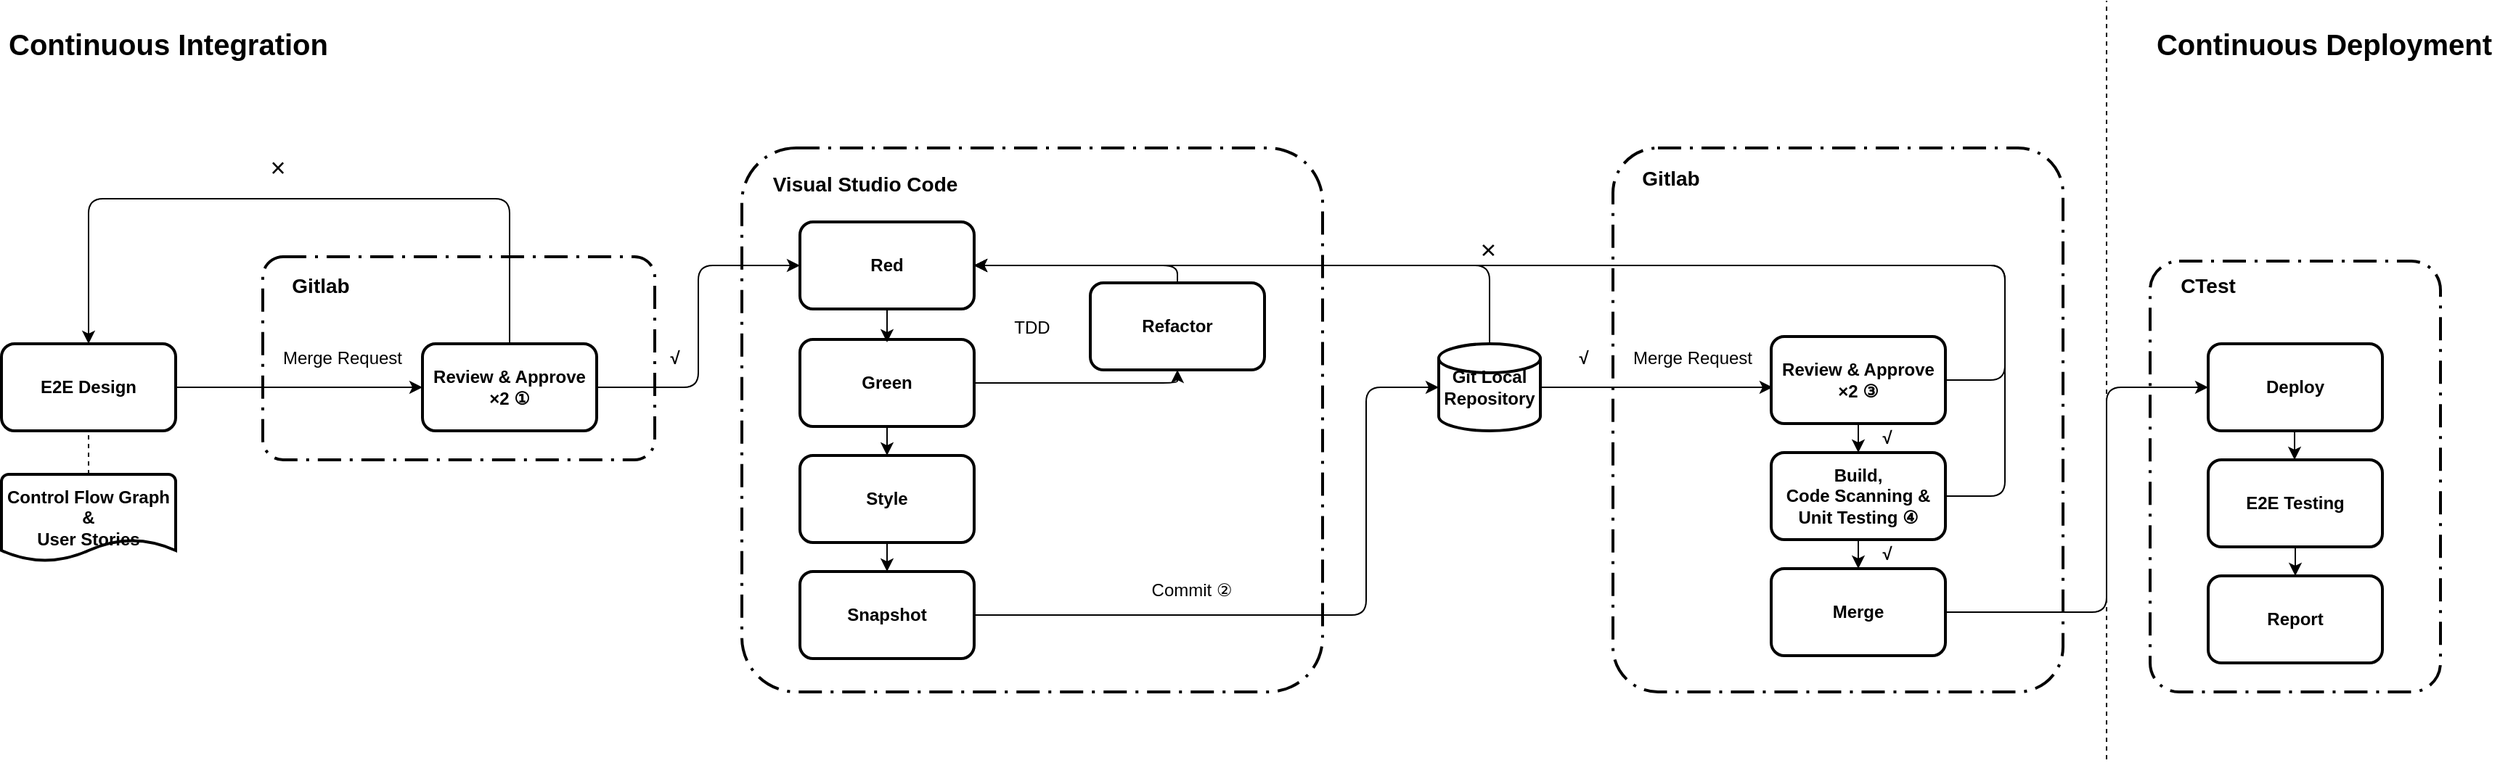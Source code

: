 <mxfile version="14.4.4" type="github" pages="6">
  <diagram name="第 1 页" id="Mjh7Zq4Q9NWrpGFFPOIU">
    <mxGraphModel dx="2066" dy="1062" grid="1" gridSize="10" guides="1" tooltips="1" connect="1" arrows="1" fold="1" page="1" pageScale="1" pageWidth="413" pageHeight="291" math="0" shadow="0">
      <root>
        <mxCell id="0" />
        <mxCell id="1" parent="0" />
        <mxCell id="wL68jLW9mCfYWidtdzE7-35" value="" style="rounded=1;arcSize=10;dashed=1;strokeColor=#000000;fillColor=none;gradientColor=none;dashPattern=8 3 1 3;strokeWidth=2;sketch=0;" parent="1" vertex="1">
          <mxGeometry x="550" y="275" width="400" height="375" as="geometry" />
        </mxCell>
        <mxCell id="wL68jLW9mCfYWidtdzE7-59" value="" style="rounded=1;arcSize=10;dashed=1;strokeColor=#000000;fillColor=none;gradientColor=none;dashPattern=8 3 1 3;strokeWidth=2;sketch=0;" parent="1" vertex="1">
          <mxGeometry x="1520" y="353" width="200" height="297" as="geometry" />
        </mxCell>
        <mxCell id="wL68jLW9mCfYWidtdzE7-33" value="" style="rounded=1;arcSize=10;dashed=1;strokeColor=#000000;fillColor=none;gradientColor=none;dashPattern=8 3 1 3;strokeWidth=2;sketch=0;" parent="1" vertex="1">
          <mxGeometry x="220" y="350" width="270" height="140" as="geometry" />
        </mxCell>
        <mxCell id="wL68jLW9mCfYWidtdzE7-45" value="" style="rounded=1;arcSize=10;dashed=1;strokeColor=#000000;fillColor=none;gradientColor=none;dashPattern=8 3 1 3;strokeWidth=2;sketch=0;" parent="1" vertex="1">
          <mxGeometry x="1150" y="275" width="310" height="375" as="geometry" />
        </mxCell>
        <mxCell id="7sA82I2yNGj9qkQ9EEGA-17" value="" style="edgeStyle=elbowEdgeStyle;elbow=vertical;endArrow=classic;html=1;exitX=0.5;exitY=0;exitDx=0;exitDy=0;entryX=0.5;entryY=0;entryDx=0;entryDy=0;" parent="1" source="wL68jLW9mCfYWidtdzE7-2" target="7sA82I2yNGj9qkQ9EEGA-32" edge="1">
          <mxGeometry width="50" height="50" relative="1" as="geometry">
            <mxPoint x="550" y="410" as="sourcePoint" />
            <mxPoint x="180" y="410" as="targetPoint" />
            <Array as="points">
              <mxPoint x="250" y="310" />
            </Array>
          </mxGeometry>
        </mxCell>
        <mxCell id="7sA82I2yNGj9qkQ9EEGA-32" value="&lt;b&gt;E2E Design&lt;/b&gt;" style="rounded=1;whiteSpace=wrap;html=1;sketch=0;strokeWidth=2;fillColor=none;" parent="1" vertex="1">
          <mxGeometry x="40" y="410" width="120" height="60" as="geometry" />
        </mxCell>
        <mxCell id="wL68jLW9mCfYWidtdzE7-2" value="&lt;b&gt;Review &amp;amp; Approve&lt;br&gt;&lt;/b&gt;&lt;font style=&quot;font-size: 12px&quot;&gt;&lt;b&gt;×2 ①&lt;/b&gt;&lt;/font&gt;&lt;b&gt;&lt;br&gt;&lt;/b&gt;" style="rounded=1;whiteSpace=wrap;html=1;sketch=0;strokeWidth=2;fillColor=none;" parent="1" vertex="1">
          <mxGeometry x="330" y="410" width="120" height="60" as="geometry" />
        </mxCell>
        <mxCell id="wL68jLW9mCfYWidtdzE7-3" value="Merge Request" style="text;html=1;strokeColor=none;fillColor=none;align=center;verticalAlign=middle;whiteSpace=wrap;rounded=0;sketch=0;" parent="1" vertex="1">
          <mxGeometry x="230" y="410" width="90" height="20" as="geometry" />
        </mxCell>
        <mxCell id="wL68jLW9mCfYWidtdzE7-11" value="&lt;font style=&quot;font-size: 18px&quot;&gt;×&lt;/font&gt;" style="text;html=1;align=center;verticalAlign=middle;resizable=0;points=[];autosize=1;" parent="1" vertex="1">
          <mxGeometry x="215" y="279" width="30" height="20" as="geometry" />
        </mxCell>
        <mxCell id="wL68jLW9mCfYWidtdzE7-12" value="&lt;b&gt;Green&lt;/b&gt;" style="rounded=1;whiteSpace=wrap;html=1;sketch=0;strokeWidth=2;fillColor=none;" parent="1" vertex="1">
          <mxGeometry x="590" y="407" width="120" height="60" as="geometry" />
        </mxCell>
        <mxCell id="wL68jLW9mCfYWidtdzE7-13" value="&lt;b&gt;Refactor&lt;/b&gt;" style="rounded=1;whiteSpace=wrap;html=1;sketch=0;strokeWidth=2;fillColor=none;" parent="1" vertex="1">
          <mxGeometry x="790" y="368" width="120" height="60" as="geometry" />
        </mxCell>
        <mxCell id="wL68jLW9mCfYWidtdzE7-16" value="&lt;b&gt;Red&lt;/b&gt;" style="rounded=1;whiteSpace=wrap;html=1;sketch=0;strokeWidth=2;fillColor=none;" parent="1" vertex="1">
          <mxGeometry x="590" y="326" width="120" height="60" as="geometry" />
        </mxCell>
        <mxCell id="wL68jLW9mCfYWidtdzE7-18" value="" style="edgeStyle=segmentEdgeStyle;endArrow=classic;html=1;" parent="1" edge="1">
          <mxGeometry width="50" height="50" relative="1" as="geometry">
            <mxPoint x="650" y="385" as="sourcePoint" />
            <mxPoint x="650" y="409" as="targetPoint" />
            <Array as="points">
              <mxPoint x="650" y="399" />
              <mxPoint x="650" y="399" />
            </Array>
          </mxGeometry>
        </mxCell>
        <mxCell id="wL68jLW9mCfYWidtdzE7-25" value="&lt;b&gt;Build,&lt;br&gt;Code Scanning &amp;amp; Unit Testing ④&lt;br&gt;&lt;/b&gt;" style="rounded=1;whiteSpace=wrap;html=1;sketch=0;strokeWidth=2;fillColor=none;" parent="1" vertex="1">
          <mxGeometry x="1259" y="485" width="120" height="60" as="geometry" />
        </mxCell>
        <mxCell id="wL68jLW9mCfYWidtdzE7-29" value="Merge Request" style="text;html=1;strokeColor=none;fillColor=none;align=center;verticalAlign=middle;whiteSpace=wrap;rounded=0;sketch=0;" parent="1" vertex="1">
          <mxGeometry x="1160" y="410" width="90" height="20" as="geometry" />
        </mxCell>
        <mxCell id="wL68jLW9mCfYWidtdzE7-34" value="&lt;b&gt;&lt;font style=&quot;font-size: 14px&quot;&gt;Gitlab&lt;/font&gt;&lt;/b&gt;" style="text;html=1;strokeColor=none;fillColor=none;align=center;verticalAlign=middle;whiteSpace=wrap;rounded=0;sketch=0;" parent="1" vertex="1">
          <mxGeometry x="240" y="360" width="40" height="20" as="geometry" />
        </mxCell>
        <mxCell id="wL68jLW9mCfYWidtdzE7-36" value="&lt;b&gt;&lt;font style=&quot;font-size: 14px&quot;&gt;Visual Studio Code&lt;/font&gt;&lt;/b&gt;" style="text;html=1;strokeColor=none;fillColor=none;align=center;verticalAlign=middle;whiteSpace=wrap;rounded=0;sketch=0;" parent="1" vertex="1">
          <mxGeometry x="570" y="290" width="130" height="20" as="geometry" />
        </mxCell>
        <mxCell id="wL68jLW9mCfYWidtdzE7-37" value="TDD" style="text;html=1;strokeColor=none;fillColor=none;align=center;verticalAlign=middle;whiteSpace=wrap;rounded=0;sketch=0;" parent="1" vertex="1">
          <mxGeometry x="730" y="389" width="40" height="20" as="geometry" />
        </mxCell>
        <mxCell id="wL68jLW9mCfYWidtdzE7-40" value="&lt;b&gt;Review &amp;amp; Approve&lt;br&gt;&lt;/b&gt;&lt;b&gt;×2 ③&lt;/b&gt;&lt;b&gt;&lt;br&gt;&lt;/b&gt;" style="rounded=1;whiteSpace=wrap;html=1;sketch=0;strokeWidth=2;fillColor=none;" parent="1" vertex="1">
          <mxGeometry x="1259" y="405" width="120" height="60" as="geometry" />
        </mxCell>
        <mxCell id="wL68jLW9mCfYWidtdzE7-41" value="&lt;b&gt;Merge&lt;/b&gt;" style="rounded=1;whiteSpace=wrap;html=1;sketch=0;strokeWidth=2;fillColor=none;" parent="1" vertex="1">
          <mxGeometry x="1259" y="565" width="120" height="60" as="geometry" />
        </mxCell>
        <mxCell id="wL68jLW9mCfYWidtdzE7-42" value="" style="endArrow=classic;html=1;exitX=0.5;exitY=1;exitDx=0;exitDy=0;" parent="1" source="wL68jLW9mCfYWidtdzE7-40" target="wL68jLW9mCfYWidtdzE7-25" edge="1">
          <mxGeometry width="50" height="50" relative="1" as="geometry">
            <mxPoint x="1529" y="305" as="sourcePoint" />
            <mxPoint x="1579" y="255" as="targetPoint" />
          </mxGeometry>
        </mxCell>
        <mxCell id="wL68jLW9mCfYWidtdzE7-44" value="" style="endArrow=classic;html=1;exitX=0.5;exitY=1;exitDx=0;exitDy=0;" parent="1" source="wL68jLW9mCfYWidtdzE7-25" target="wL68jLW9mCfYWidtdzE7-41" edge="1">
          <mxGeometry width="50" height="50" relative="1" as="geometry">
            <mxPoint x="1649" y="315" as="sourcePoint" />
            <mxPoint x="1699" y="265" as="targetPoint" />
          </mxGeometry>
        </mxCell>
        <mxCell id="wL68jLW9mCfYWidtdzE7-46" value="" style="endArrow=classic;html=1;exitX=1;exitY=0.5;exitDx=0;exitDy=0;entryX=0;entryY=0.5;entryDx=0;entryDy=0;" parent="1" source="7sA82I2yNGj9qkQ9EEGA-32" target="wL68jLW9mCfYWidtdzE7-2" edge="1">
          <mxGeometry width="50" height="50" relative="1" as="geometry">
            <mxPoint x="160" y="440" as="sourcePoint" />
            <mxPoint x="355" y="440" as="targetPoint" />
          </mxGeometry>
        </mxCell>
        <mxCell id="wL68jLW9mCfYWidtdzE7-52" value="&lt;b&gt;&lt;font style=&quot;font-size: 14px&quot;&gt;Gitlab&lt;/font&gt;&lt;/b&gt;" style="text;html=1;strokeColor=none;fillColor=none;align=center;verticalAlign=middle;whiteSpace=wrap;rounded=0;sketch=0;" parent="1" vertex="1">
          <mxGeometry x="1170" y="286" width="40" height="20" as="geometry" />
        </mxCell>
        <mxCell id="wL68jLW9mCfYWidtdzE7-53" value="&lt;b&gt;E2E Testing&lt;/b&gt;" style="rounded=1;whiteSpace=wrap;html=1;sketch=0;strokeWidth=2;fillColor=none;" parent="1" vertex="1">
          <mxGeometry x="1560" y="490" width="120" height="60" as="geometry" />
        </mxCell>
        <mxCell id="wL68jLW9mCfYWidtdzE7-54" value="&lt;b&gt;Deploy&lt;/b&gt;" style="rounded=1;whiteSpace=wrap;html=1;sketch=0;strokeWidth=2;fillColor=none;" parent="1" vertex="1">
          <mxGeometry x="1560" y="410" width="120" height="60" as="geometry" />
        </mxCell>
        <mxCell id="wL68jLW9mCfYWidtdzE7-55" value="&lt;b&gt;√&lt;/b&gt;" style="text;html=1;strokeColor=none;fillColor=none;align=center;verticalAlign=middle;whiteSpace=wrap;rounded=0;sketch=0;" parent="1" vertex="1">
          <mxGeometry x="1319" y="465" width="40" height="20" as="geometry" />
        </mxCell>
        <mxCell id="wL68jLW9mCfYWidtdzE7-56" value="&lt;b&gt;√&lt;/b&gt;" style="text;html=1;strokeColor=none;fillColor=none;align=center;verticalAlign=middle;whiteSpace=wrap;rounded=0;sketch=0;" parent="1" vertex="1">
          <mxGeometry x="1319" y="545" width="40" height="20" as="geometry" />
        </mxCell>
        <mxCell id="wL68jLW9mCfYWidtdzE7-60" value="&lt;b&gt;&lt;font style=&quot;font-size: 14px&quot;&gt;CTest&lt;/font&gt;&lt;/b&gt;" style="text;html=1;strokeColor=none;fillColor=none;align=center;verticalAlign=middle;whiteSpace=wrap;rounded=0;sketch=0;" parent="1" vertex="1">
          <mxGeometry x="1540" y="360" width="40" height="20" as="geometry" />
        </mxCell>
        <mxCell id="wL68jLW9mCfYWidtdzE7-63" value="&lt;font style=&quot;font-size: 20px&quot;&gt;&lt;b&gt;Continuous Integration&lt;/b&gt;&lt;/font&gt;" style="text;html=1;strokeColor=none;fillColor=none;align=center;verticalAlign=middle;whiteSpace=wrap;rounded=0;sketch=0;" parent="1" vertex="1">
          <mxGeometry x="40" y="193" width="230" height="20" as="geometry" />
        </mxCell>
        <mxCell id="wL68jLW9mCfYWidtdzE7-64" value="&lt;font style=&quot;font-size: 20px&quot;&gt;&lt;b&gt;Continuous Deployment&lt;/b&gt;&lt;/font&gt;" style="text;html=1;strokeColor=none;fillColor=none;align=center;verticalAlign=middle;whiteSpace=wrap;rounded=0;sketch=0;" parent="1" vertex="1">
          <mxGeometry x="1520" y="193" width="240" height="20" as="geometry" />
        </mxCell>
        <mxCell id="wL68jLW9mCfYWidtdzE7-65" value="" style="endArrow=classic;html=1;" parent="1" edge="1">
          <mxGeometry width="50" height="50" relative="1" as="geometry">
            <mxPoint x="1619.5" y="470" as="sourcePoint" />
            <mxPoint x="1619.5" y="490" as="targetPoint" />
            <Array as="points" />
          </mxGeometry>
        </mxCell>
        <mxCell id="wL68jLW9mCfYWidtdzE7-66" value="" style="edgeStyle=elbowEdgeStyle;elbow=horizontal;endArrow=classic;html=1;exitX=1;exitY=0.5;exitDx=0;exitDy=0;entryX=0;entryY=0.5;entryDx=0;entryDy=0;" parent="1" source="wL68jLW9mCfYWidtdzE7-2" target="wL68jLW9mCfYWidtdzE7-16" edge="1">
          <mxGeometry width="50" height="50" relative="1" as="geometry">
            <mxPoint x="500" y="470" as="sourcePoint" />
            <mxPoint x="550" y="420" as="targetPoint" />
          </mxGeometry>
        </mxCell>
        <mxCell id="wL68jLW9mCfYWidtdzE7-67" value="&lt;b&gt;&lt;font style=&quot;font-size: 12px&quot;&gt;√&lt;/font&gt;&lt;/b&gt;" style="text;html=1;strokeColor=none;fillColor=none;align=center;verticalAlign=middle;whiteSpace=wrap;rounded=0;sketch=0;" parent="1" vertex="1">
          <mxGeometry x="484" y="410" width="40" height="20" as="geometry" />
        </mxCell>
        <mxCell id="wL68jLW9mCfYWidtdzE7-73" value="" style="edgeStyle=segmentEdgeStyle;endArrow=classic;html=1;entryX=0.5;entryY=1;entryDx=0;entryDy=0;exitX=1;exitY=0.5;exitDx=0;exitDy=0;" parent="1" source="wL68jLW9mCfYWidtdzE7-12" target="wL68jLW9mCfYWidtdzE7-13" edge="1">
          <mxGeometry width="50" height="50" relative="1" as="geometry">
            <mxPoint x="820" y="580" as="sourcePoint" />
            <mxPoint x="870" y="530" as="targetPoint" />
          </mxGeometry>
        </mxCell>
        <mxCell id="wL68jLW9mCfYWidtdzE7-74" value="&lt;b&gt;Style&lt;/b&gt;" style="rounded=1;whiteSpace=wrap;html=1;sketch=0;strokeWidth=2;fillColor=none;" parent="1" vertex="1">
          <mxGeometry x="590" y="487" width="120" height="60" as="geometry" />
        </mxCell>
        <mxCell id="wL68jLW9mCfYWidtdzE7-76" value="&lt;b&gt;Snapshot&lt;/b&gt;" style="rounded=1;whiteSpace=wrap;html=1;sketch=0;strokeWidth=2;fillColor=none;" parent="1" vertex="1">
          <mxGeometry x="590" y="567" width="120" height="60" as="geometry" />
        </mxCell>
        <mxCell id="wL68jLW9mCfYWidtdzE7-82" value="" style="edgeStyle=segmentEdgeStyle;endArrow=classic;html=1;" parent="1" edge="1">
          <mxGeometry width="50" height="50" relative="1" as="geometry">
            <mxPoint x="650" y="467" as="sourcePoint" />
            <mxPoint x="650" y="487" as="targetPoint" />
            <Array as="points">
              <mxPoint x="650" y="487" />
            </Array>
          </mxGeometry>
        </mxCell>
        <mxCell id="wL68jLW9mCfYWidtdzE7-84" value="" style="edgeStyle=segmentEdgeStyle;endArrow=classic;html=1;exitX=0.5;exitY=1;exitDx=0;exitDy=0;" parent="1" source="wL68jLW9mCfYWidtdzE7-74" edge="1">
          <mxGeometry width="50" height="50" relative="1" as="geometry">
            <mxPoint x="660" y="547" as="sourcePoint" />
            <mxPoint x="650" y="567" as="targetPoint" />
            <Array as="points">
              <mxPoint x="650" y="567" />
            </Array>
          </mxGeometry>
        </mxCell>
        <mxCell id="wL68jLW9mCfYWidtdzE7-85" value="" style="edgeStyle=elbowEdgeStyle;elbow=horizontal;endArrow=classic;html=1;exitX=1;exitY=0.5;exitDx=0;exitDy=0;entryX=0;entryY=0.5;entryDx=0;entryDy=0;entryPerimeter=0;" parent="1" target="-hPfXAve0mIoh1a0l9n2-1" edge="1" source="wL68jLW9mCfYWidtdzE7-76">
          <mxGeometry width="50" height="50" relative="1" as="geometry">
            <mxPoint x="710" y="595" as="sourcePoint" />
            <mxPoint x="860" y="580" as="targetPoint" />
            <Array as="points">
              <mxPoint x="980" y="520" />
            </Array>
          </mxGeometry>
        </mxCell>
        <mxCell id="wL68jLW9mCfYWidtdzE7-86" value="" style="edgeStyle=elbowEdgeStyle;elbow=horizontal;endArrow=classic;html=1;exitX=1;exitY=0.5;exitDx=0;exitDy=0;" parent="1" source="wL68jLW9mCfYWidtdzE7-40" edge="1">
          <mxGeometry width="50" height="50" relative="1" as="geometry">
            <mxPoint x="1319" y="401" as="sourcePoint" />
            <mxPoint x="710" y="356" as="targetPoint" />
            <Array as="points">
              <mxPoint x="1420" y="400" />
            </Array>
          </mxGeometry>
        </mxCell>
        <mxCell id="wL68jLW9mCfYWidtdzE7-87" value="" style="edgeStyle=elbowEdgeStyle;elbow=horizontal;endArrow=classic;html=1;exitX=0.5;exitY=0;exitDx=0;exitDy=0;exitPerimeter=0;" parent="1" edge="1">
          <mxGeometry width="50" height="50" relative="1" as="geometry">
            <mxPoint x="1065" y="411" as="sourcePoint" />
            <mxPoint x="710" y="356" as="targetPoint" />
            <Array as="points">
              <mxPoint x="1065" y="386" />
            </Array>
          </mxGeometry>
        </mxCell>
        <mxCell id="wL68jLW9mCfYWidtdzE7-88" value="" style="edgeStyle=elbowEdgeStyle;elbow=horizontal;endArrow=classic;html=1;exitX=1;exitY=0.5;exitDx=0;exitDy=0;entryX=0;entryY=0.5;entryDx=0;entryDy=0;" parent="1" source="wL68jLW9mCfYWidtdzE7-41" target="wL68jLW9mCfYWidtdzE7-54" edge="1">
          <mxGeometry width="50" height="50" relative="1" as="geometry">
            <mxPoint x="1430" y="620" as="sourcePoint" />
            <mxPoint x="1480" y="570" as="targetPoint" />
            <Array as="points">
              <mxPoint x="1490" y="520" />
            </Array>
          </mxGeometry>
        </mxCell>
        <mxCell id="wL68jLW9mCfYWidtdzE7-89" value="&lt;b&gt;Report&lt;/b&gt;" style="rounded=1;whiteSpace=wrap;html=1;sketch=0;strokeWidth=2;fillColor=none;" parent="1" vertex="1">
          <mxGeometry x="1560" y="570" width="120" height="60" as="geometry" />
        </mxCell>
        <mxCell id="wL68jLW9mCfYWidtdzE7-90" value="" style="endArrow=classic;html=1;exitX=0.5;exitY=1;exitDx=0;exitDy=0;" parent="1" source="wL68jLW9mCfYWidtdzE7-53" target="wL68jLW9mCfYWidtdzE7-89" edge="1">
          <mxGeometry width="50" height="50" relative="1" as="geometry">
            <mxPoint x="1629.5" y="480" as="sourcePoint" />
            <mxPoint x="1629.5" y="500" as="targetPoint" />
            <Array as="points" />
          </mxGeometry>
        </mxCell>
        <mxCell id="wL68jLW9mCfYWidtdzE7-91" value="" style="endArrow=none;dashed=1;html=1;" parent="1" edge="1">
          <mxGeometry width="50" height="50" relative="1" as="geometry">
            <mxPoint x="1490" y="696.5" as="sourcePoint" />
            <mxPoint x="1490" y="173.5" as="targetPoint" />
          </mxGeometry>
        </mxCell>
        <mxCell id="wL68jLW9mCfYWidtdzE7-97" value="" style="edgeStyle=segmentEdgeStyle;endArrow=classic;html=1;entryX=1;entryY=0.5;entryDx=0;entryDy=0;" parent="1" source="wL68jLW9mCfYWidtdzE7-13" edge="1">
          <mxGeometry width="50" height="50" relative="1" as="geometry">
            <mxPoint x="850" y="364" as="sourcePoint" />
            <mxPoint x="710" y="356" as="targetPoint" />
            <Array as="points">
              <mxPoint x="850" y="356" />
            </Array>
          </mxGeometry>
        </mxCell>
        <mxCell id="feBZo_a4GNZDvNxQ1sP--1" value="&lt;b&gt;Control Flow Graph &amp;amp;&lt;br&gt;User Stories&lt;/b&gt;" style="strokeWidth=2;html=1;shape=mxgraph.flowchart.document2;whiteSpace=wrap;size=0.25;" parent="1" vertex="1">
          <mxGeometry x="40" y="500" width="120" height="60" as="geometry" />
        </mxCell>
        <mxCell id="feBZo_a4GNZDvNxQ1sP--2" value="" style="endArrow=none;dashed=1;html=1;entryX=0.5;entryY=1;entryDx=0;entryDy=0;" parent="1" source="feBZo_a4GNZDvNxQ1sP--1" target="7sA82I2yNGj9qkQ9EEGA-32" edge="1">
          <mxGeometry width="50" height="50" relative="1" as="geometry">
            <mxPoint x="300" y="650" as="sourcePoint" />
            <mxPoint x="350" y="600" as="targetPoint" />
          </mxGeometry>
        </mxCell>
        <mxCell id="-hPfXAve0mIoh1a0l9n2-1" value="&lt;b&gt;Git Local Repository&lt;/b&gt;" style="strokeWidth=2;html=1;shape=mxgraph.flowchart.database;whiteSpace=wrap;" vertex="1" parent="1">
          <mxGeometry x="1030" y="410" width="70" height="60" as="geometry" />
        </mxCell>
        <mxCell id="-hPfXAve0mIoh1a0l9n2-3" value="Commit ②" style="text;html=1;strokeColor=none;fillColor=none;align=center;verticalAlign=middle;whiteSpace=wrap;rounded=0;" vertex="1" parent="1">
          <mxGeometry x="830" y="570" width="60" height="20" as="geometry" />
        </mxCell>
        <mxCell id="-hPfXAve0mIoh1a0l9n2-5" value="&lt;b&gt;&lt;font style=&quot;font-size: 12px&quot;&gt;√&lt;/font&gt;&lt;/b&gt;" style="text;html=1;strokeColor=none;fillColor=none;align=center;verticalAlign=middle;whiteSpace=wrap;rounded=0;sketch=0;" vertex="1" parent="1">
          <mxGeometry x="1110" y="410" width="40" height="20" as="geometry" />
        </mxCell>
        <mxCell id="-hPfXAve0mIoh1a0l9n2-6" value="&lt;font style=&quot;font-size: 18px&quot;&gt;×&lt;/font&gt;" style="text;html=1;align=center;verticalAlign=middle;resizable=0;points=[];autosize=1;rotation=90;" vertex="1" parent="1">
          <mxGeometry x="1049" y="335" width="30" height="20" as="geometry" />
        </mxCell>
        <mxCell id="-hPfXAve0mIoh1a0l9n2-11" value="" style="edgeStyle=elbowEdgeStyle;elbow=vertical;endArrow=classic;html=1;strokeWidth=1;exitX=1;exitY=0.5;exitDx=0;exitDy=0;entryX=1;entryY=0.5;entryDx=0;entryDy=0;" edge="1" parent="1" source="wL68jLW9mCfYWidtdzE7-25" target="wL68jLW9mCfYWidtdzE7-16">
          <mxGeometry width="50" height="50" relative="1" as="geometry">
            <mxPoint x="1500" y="260" as="sourcePoint" />
            <mxPoint x="1550" y="210" as="targetPoint" />
            <Array as="points">
              <mxPoint x="1420" y="390" />
            </Array>
          </mxGeometry>
        </mxCell>
        <mxCell id="-hPfXAve0mIoh1a0l9n2-13" value="" style="endArrow=classic;html=1;strokeWidth=1;entryX=0.008;entryY=0.617;entryDx=0;entryDy=0;entryPerimeter=0;" edge="1" parent="1">
          <mxGeometry width="50" height="50" relative="1" as="geometry">
            <mxPoint x="1100" y="440" as="sourcePoint" />
            <mxPoint x="1259.96" y="440.02" as="targetPoint" />
          </mxGeometry>
        </mxCell>
      </root>
    </mxGraphModel>
  </diagram>
  <diagram name="第 2 页" id="-zc6v7fmUTJ1vVVgY43O">
    <mxGraphModel dx="2066" dy="1062" grid="1" gridSize="10" guides="1" tooltips="1" connect="1" arrows="1" fold="1" page="1" pageScale="1" pageWidth="1654" pageHeight="1169" math="0" shadow="0">
      <root>
        <mxCell id="I9quofNEpU8VXG3aymKs-0" />
        <mxCell id="I9quofNEpU8VXG3aymKs-1" parent="I9quofNEpU8VXG3aymKs-0" />
        <mxCell id="I9quofNEpU8VXG3aymKs-272" value="" style="shape=table;html=1;whiteSpace=wrap;startSize=0;container=1;collapsible=0;childLayout=tableLayout;fillColor=none;" parent="I9quofNEpU8VXG3aymKs-1" vertex="1">
          <mxGeometry x="140" y="132" width="940" height="608" as="geometry" />
        </mxCell>
        <mxCell id="I9quofNEpU8VXG3aymKs-273" value="" style="shape=partialRectangle;html=1;whiteSpace=wrap;collapsible=0;dropTarget=0;pointerEvents=0;fillColor=none;top=0;left=0;bottom=0;right=0;points=[[0,0.5],[1,0.5]];portConstraint=eastwest;" parent="I9quofNEpU8VXG3aymKs-272" vertex="1">
          <mxGeometry width="940" height="28" as="geometry" />
        </mxCell>
        <mxCell id="I9quofNEpU8VXG3aymKs-274" value="" style="shape=partialRectangle;html=1;whiteSpace=wrap;connectable=0;overflow=hidden;fillColor=none;top=0;left=0;bottom=0;right=0;" parent="I9quofNEpU8VXG3aymKs-273" vertex="1">
          <mxGeometry width="20" height="28" as="geometry" />
        </mxCell>
        <mxCell id="I9quofNEpU8VXG3aymKs-275" value="顺序结构" style="shape=partialRectangle;html=1;whiteSpace=wrap;connectable=0;overflow=hidden;fillColor=none;top=0;left=0;bottom=0;right=0;" parent="I9quofNEpU8VXG3aymKs-273" vertex="1">
          <mxGeometry x="20" width="160" height="28" as="geometry" />
        </mxCell>
        <mxCell id="I9quofNEpU8VXG3aymKs-276" value="分支结构" style="shape=partialRectangle;html=1;whiteSpace=wrap;connectable=0;overflow=hidden;fillColor=none;top=0;left=0;bottom=0;right=0;" parent="I9quofNEpU8VXG3aymKs-273" vertex="1">
          <mxGeometry x="180" width="320" height="28" as="geometry" />
        </mxCell>
        <mxCell id="I9quofNEpU8VXG3aymKs-277" value="当型循环" style="shape=partialRectangle;html=1;whiteSpace=wrap;connectable=0;overflow=hidden;fillColor=none;top=0;left=0;bottom=0;right=0;" parent="I9quofNEpU8VXG3aymKs-273" vertex="1">
          <mxGeometry x="500" width="240" height="28" as="geometry" />
        </mxCell>
        <mxCell id="I9quofNEpU8VXG3aymKs-278" value="直到型循环" style="shape=partialRectangle;html=1;whiteSpace=wrap;connectable=0;overflow=hidden;fillColor=none;top=0;left=0;bottom=0;right=0;" parent="I9quofNEpU8VXG3aymKs-273" vertex="1">
          <mxGeometry x="740" width="200" height="28" as="geometry" />
        </mxCell>
        <mxCell id="I9quofNEpU8VXG3aymKs-279" value="" style="shape=partialRectangle;html=1;whiteSpace=wrap;collapsible=0;dropTarget=0;pointerEvents=0;fillColor=none;top=0;left=0;bottom=0;right=0;points=[[0,0.5],[1,0.5]];portConstraint=eastwest;" parent="I9quofNEpU8VXG3aymKs-272" vertex="1">
          <mxGeometry y="28" width="940" height="250" as="geometry" />
        </mxCell>
        <mxCell id="I9quofNEpU8VXG3aymKs-280" value="控制流图" style="shape=partialRectangle;html=1;whiteSpace=wrap;connectable=0;overflow=hidden;fillColor=none;top=0;left=0;bottom=0;right=0;" parent="I9quofNEpU8VXG3aymKs-279" vertex="1">
          <mxGeometry width="20" height="250" as="geometry" />
        </mxCell>
        <mxCell id="I9quofNEpU8VXG3aymKs-281" value="" style="shape=partialRectangle;html=1;whiteSpace=wrap;connectable=0;overflow=hidden;fillColor=none;top=0;left=0;bottom=0;right=0;" parent="I9quofNEpU8VXG3aymKs-279" vertex="1">
          <mxGeometry x="20" width="160" height="250" as="geometry" />
        </mxCell>
        <mxCell id="I9quofNEpU8VXG3aymKs-282" value="" style="shape=partialRectangle;html=1;whiteSpace=wrap;connectable=0;overflow=hidden;fillColor=none;top=0;left=0;bottom=0;right=0;" parent="I9quofNEpU8VXG3aymKs-279" vertex="1">
          <mxGeometry x="180" width="320" height="250" as="geometry" />
        </mxCell>
        <mxCell id="I9quofNEpU8VXG3aymKs-283" value="" style="shape=partialRectangle;html=1;whiteSpace=wrap;connectable=0;overflow=hidden;fillColor=none;top=0;left=0;bottom=0;right=0;" parent="I9quofNEpU8VXG3aymKs-279" vertex="1">
          <mxGeometry x="500" width="240" height="250" as="geometry" />
        </mxCell>
        <mxCell id="I9quofNEpU8VXG3aymKs-284" value="" style="shape=partialRectangle;html=1;whiteSpace=wrap;connectable=0;overflow=hidden;fillColor=none;top=0;left=0;bottom=0;right=0;" parent="I9quofNEpU8VXG3aymKs-279" vertex="1">
          <mxGeometry x="740" width="200" height="250" as="geometry" />
        </mxCell>
        <mxCell id="I9quofNEpU8VXG3aymKs-285" value="" style="shape=partialRectangle;html=1;whiteSpace=wrap;collapsible=0;dropTarget=0;pointerEvents=0;fillColor=none;top=0;left=0;bottom=0;right=0;points=[[0,0.5],[1,0.5]];portConstraint=eastwest;" parent="I9quofNEpU8VXG3aymKs-272" vertex="1">
          <mxGeometry y="278" width="940" height="330" as="geometry" />
        </mxCell>
        <mxCell id="I9quofNEpU8VXG3aymKs-286" value="流程图" style="shape=partialRectangle;html=1;whiteSpace=wrap;connectable=0;overflow=hidden;fillColor=none;top=0;left=0;bottom=0;right=0;" parent="I9quofNEpU8VXG3aymKs-285" vertex="1">
          <mxGeometry width="20" height="330" as="geometry" />
        </mxCell>
        <mxCell id="I9quofNEpU8VXG3aymKs-287" value="" style="shape=partialRectangle;html=1;whiteSpace=wrap;connectable=0;overflow=hidden;fillColor=none;top=0;left=0;bottom=0;right=0;" parent="I9quofNEpU8VXG3aymKs-285" vertex="1">
          <mxGeometry x="20" width="160" height="330" as="geometry" />
        </mxCell>
        <mxCell id="I9quofNEpU8VXG3aymKs-288" value="" style="shape=partialRectangle;html=1;whiteSpace=wrap;connectable=0;overflow=hidden;fillColor=none;top=0;left=0;bottom=0;right=0;" parent="I9quofNEpU8VXG3aymKs-285" vertex="1">
          <mxGeometry x="180" width="320" height="330" as="geometry" />
        </mxCell>
        <mxCell id="I9quofNEpU8VXG3aymKs-289" value="" style="shape=partialRectangle;html=1;whiteSpace=wrap;connectable=0;overflow=hidden;fillColor=none;top=0;left=0;bottom=0;right=0;" parent="I9quofNEpU8VXG3aymKs-285" vertex="1">
          <mxGeometry x="500" width="240" height="330" as="geometry" />
        </mxCell>
        <mxCell id="I9quofNEpU8VXG3aymKs-290" value="" style="shape=partialRectangle;html=1;whiteSpace=wrap;connectable=0;overflow=hidden;fillColor=none;top=0;left=0;bottom=0;right=0;" parent="I9quofNEpU8VXG3aymKs-285" vertex="1">
          <mxGeometry x="740" width="200" height="330" as="geometry" />
        </mxCell>
        <mxCell id="I9quofNEpU8VXG3aymKs-147" value="" style="ellipse;whiteSpace=wrap;html=1;aspect=fixed;strokeWidth=2;" parent="I9quofNEpU8VXG3aymKs-1" vertex="1">
          <mxGeometry x="225" y="220.5" width="30" height="30" as="geometry" />
        </mxCell>
        <mxCell id="I9quofNEpU8VXG3aymKs-148" value="" style="ellipse;whiteSpace=wrap;html=1;aspect=fixed;strokeWidth=2;" parent="I9quofNEpU8VXG3aymKs-1" vertex="1">
          <mxGeometry x="225" y="270.5" width="30" height="30" as="geometry" />
        </mxCell>
        <mxCell id="I9quofNEpU8VXG3aymKs-151" value="" style="endArrow=classic;html=1;exitX=0.5;exitY=1;exitDx=0;exitDy=0;entryX=0.5;entryY=0;entryDx=0;entryDy=0;" parent="I9quofNEpU8VXG3aymKs-1" source="I9quofNEpU8VXG3aymKs-148" edge="1">
          <mxGeometry width="50" height="50" relative="1" as="geometry">
            <mxPoint x="475" y="240.5" as="sourcePoint" />
            <mxPoint x="240" y="320.5" as="targetPoint" />
          </mxGeometry>
        </mxCell>
        <mxCell id="I9quofNEpU8VXG3aymKs-152" value="" style="endArrow=classic;html=1;exitX=0.5;exitY=1;exitDx=0;exitDy=0;" parent="I9quofNEpU8VXG3aymKs-1" source="I9quofNEpU8VXG3aymKs-147" target="I9quofNEpU8VXG3aymKs-148" edge="1">
          <mxGeometry width="50" height="50" relative="1" as="geometry">
            <mxPoint x="266" y="240.5" as="sourcePoint" />
            <mxPoint x="335" y="110.5" as="targetPoint" />
          </mxGeometry>
        </mxCell>
        <mxCell id="I9quofNEpU8VXG3aymKs-153" value="" style="rounded=0;whiteSpace=wrap;html=1;strokeWidth=2;" parent="I9quofNEpU8VXG3aymKs-1" vertex="1">
          <mxGeometry x="200" y="472" width="80" height="30" as="geometry" />
        </mxCell>
        <mxCell id="I9quofNEpU8VXG3aymKs-154" value="" style="rounded=0;whiteSpace=wrap;html=1;strokeWidth=2;" parent="I9quofNEpU8VXG3aymKs-1" vertex="1">
          <mxGeometry x="200" y="522" width="80" height="30" as="geometry" />
        </mxCell>
        <mxCell id="I9quofNEpU8VXG3aymKs-156" value="" style="endArrow=classic;html=1;exitX=0.5;exitY=1;exitDx=0;exitDy=0;entryX=0.5;entryY=0;entryDx=0;entryDy=0;" parent="I9quofNEpU8VXG3aymKs-1" source="I9quofNEpU8VXG3aymKs-153" target="I9quofNEpU8VXG3aymKs-154" edge="1">
          <mxGeometry width="50" height="50" relative="1" as="geometry">
            <mxPoint x="260" y="562" as="sourcePoint" />
            <mxPoint x="241" y="517" as="targetPoint" />
          </mxGeometry>
        </mxCell>
        <mxCell id="I9quofNEpU8VXG3aymKs-157" value="" style="endArrow=classic;html=1;exitX=0.5;exitY=1;exitDx=0;exitDy=0;" parent="I9quofNEpU8VXG3aymKs-1" source="I9quofNEpU8VXG3aymKs-154" edge="1">
          <mxGeometry width="50" height="50" relative="1" as="geometry">
            <mxPoint x="259.5" y="592" as="sourcePoint" />
            <mxPoint x="240" y="572" as="targetPoint" />
          </mxGeometry>
        </mxCell>
        <mxCell id="I9quofNEpU8VXG3aymKs-160" value="" style="ellipse;whiteSpace=wrap;html=1;aspect=fixed;strokeWidth=2;" parent="I9quofNEpU8VXG3aymKs-1" vertex="1">
          <mxGeometry x="465" y="220" width="30" height="30" as="geometry" />
        </mxCell>
        <mxCell id="I9quofNEpU8VXG3aymKs-161" value="" style="ellipse;whiteSpace=wrap;html=1;aspect=fixed;strokeWidth=2;" parent="I9quofNEpU8VXG3aymKs-1" vertex="1">
          <mxGeometry x="384" y="256" width="30" height="30" as="geometry" />
        </mxCell>
        <mxCell id="I9quofNEpU8VXG3aymKs-162" value="" style="ellipse;whiteSpace=wrap;html=1;aspect=fixed;strokeWidth=2;" parent="I9quofNEpU8VXG3aymKs-1" vertex="1">
          <mxGeometry x="545" y="255" width="30" height="30" as="geometry" />
        </mxCell>
        <mxCell id="I9quofNEpU8VXG3aymKs-163" value="" style="ellipse;whiteSpace=wrap;html=1;aspect=fixed;strokeWidth=2;" parent="I9quofNEpU8VXG3aymKs-1" vertex="1">
          <mxGeometry x="465" y="290" width="30" height="30" as="geometry" />
        </mxCell>
        <mxCell id="I9quofNEpU8VXG3aymKs-164" value="" style="rhombus;whiteSpace=wrap;html=1;strokeWidth=2;" parent="I9quofNEpU8VXG3aymKs-1" vertex="1">
          <mxGeometry x="440" y="519.5" width="80" height="30" as="geometry" />
        </mxCell>
        <mxCell id="I9quofNEpU8VXG3aymKs-165" value="" style="rounded=0;whiteSpace=wrap;html=1;strokeWidth=2;" parent="I9quofNEpU8VXG3aymKs-1" vertex="1">
          <mxGeometry x="360" y="560.5" width="80" height="30" as="geometry" />
        </mxCell>
        <mxCell id="I9quofNEpU8VXG3aymKs-166" value="" style="rounded=0;whiteSpace=wrap;html=1;strokeWidth=2;" parent="I9quofNEpU8VXG3aymKs-1" vertex="1">
          <mxGeometry x="520" y="560.5" width="80" height="30" as="geometry" />
        </mxCell>
        <mxCell id="I9quofNEpU8VXG3aymKs-168" value="" style="endArrow=classic;html=1;" parent="I9quofNEpU8VXG3aymKs-1" edge="1">
          <mxGeometry width="50" height="50" relative="1" as="geometry">
            <mxPoint x="480" y="499.5" as="sourcePoint" />
            <mxPoint x="480" y="519.5" as="targetPoint" />
          </mxGeometry>
        </mxCell>
        <mxCell id="I9quofNEpU8VXG3aymKs-169" value="" style="endArrow=classic;html=1;entryX=0.5;entryY=0;entryDx=0;entryDy=0;exitX=0;exitY=0.5;exitDx=0;exitDy=0;" parent="I9quofNEpU8VXG3aymKs-1" source="I9quofNEpU8VXG3aymKs-164" target="I9quofNEpU8VXG3aymKs-165" edge="1">
          <mxGeometry width="50" height="50" relative="1" as="geometry">
            <mxPoint x="420" y="429.5" as="sourcePoint" />
            <mxPoint x="420" y="469.5" as="targetPoint" />
            <Array as="points">
              <mxPoint x="400" y="534.5" />
            </Array>
          </mxGeometry>
        </mxCell>
        <mxCell id="I9quofNEpU8VXG3aymKs-170" value="" style="endArrow=classic;html=1;entryX=0.5;entryY=0;entryDx=0;entryDy=0;exitX=1;exitY=0.5;exitDx=0;exitDy=0;" parent="I9quofNEpU8VXG3aymKs-1" source="I9quofNEpU8VXG3aymKs-164" target="I9quofNEpU8VXG3aymKs-166" edge="1">
          <mxGeometry width="50" height="50" relative="1" as="geometry">
            <mxPoint x="450" y="544.5" as="sourcePoint" />
            <mxPoint x="410" y="569.5" as="targetPoint" />
            <Array as="points">
              <mxPoint x="560" y="534.5" />
            </Array>
          </mxGeometry>
        </mxCell>
        <mxCell id="I9quofNEpU8VXG3aymKs-172" value="" style="edgeStyle=elbowEdgeStyle;elbow=vertical;endArrow=classic;html=1;exitX=0.5;exitY=1;exitDx=0;exitDy=0;" parent="I9quofNEpU8VXG3aymKs-1" source="I9quofNEpU8VXG3aymKs-165" edge="1">
          <mxGeometry width="50" height="50" relative="1" as="geometry">
            <mxPoint x="450" y="419.5" as="sourcePoint" />
            <mxPoint x="480" y="631.5" as="targetPoint" />
          </mxGeometry>
        </mxCell>
        <mxCell id="I9quofNEpU8VXG3aymKs-173" value="" style="edgeStyle=elbowEdgeStyle;elbow=vertical;endArrow=classic;html=1;exitX=0.5;exitY=1;exitDx=0;exitDy=0;" parent="I9quofNEpU8VXG3aymKs-1" source="I9quofNEpU8VXG3aymKs-166" edge="1">
          <mxGeometry width="50" height="50" relative="1" as="geometry">
            <mxPoint x="410" y="599.5" as="sourcePoint" />
            <mxPoint x="480" y="631.5" as="targetPoint" />
          </mxGeometry>
        </mxCell>
        <mxCell id="I9quofNEpU8VXG3aymKs-174" value="" style="endArrow=classic;html=1;" parent="I9quofNEpU8VXG3aymKs-1" edge="1">
          <mxGeometry width="50" height="50" relative="1" as="geometry">
            <mxPoint x="480.5" y="200" as="sourcePoint" />
            <mxPoint x="480.5" y="220" as="targetPoint" />
          </mxGeometry>
        </mxCell>
        <mxCell id="I9quofNEpU8VXG3aymKs-175" value="" style="endArrow=classic;html=1;" parent="I9quofNEpU8VXG3aymKs-1" edge="1">
          <mxGeometry width="50" height="50" relative="1" as="geometry">
            <mxPoint x="479.5" y="320" as="sourcePoint" />
            <mxPoint x="479.5" y="340" as="targetPoint" />
          </mxGeometry>
        </mxCell>
        <mxCell id="I9quofNEpU8VXG3aymKs-176" value="" style="endArrow=classic;html=1;exitX=0;exitY=0.5;exitDx=0;exitDy=0;" parent="I9quofNEpU8VXG3aymKs-1" target="I9quofNEpU8VXG3aymKs-161" edge="1">
          <mxGeometry width="50" height="50" relative="1" as="geometry">
            <mxPoint x="464" y="236" as="sourcePoint" />
            <mxPoint x="430" y="71" as="targetPoint" />
          </mxGeometry>
        </mxCell>
        <mxCell id="I9quofNEpU8VXG3aymKs-178" value="" style="endArrow=classic;html=1;exitX=1;exitY=0.5;exitDx=0;exitDy=0;entryX=0;entryY=0;entryDx=0;entryDy=0;" parent="I9quofNEpU8VXG3aymKs-1" source="I9quofNEpU8VXG3aymKs-160" target="I9quofNEpU8VXG3aymKs-162" edge="1">
          <mxGeometry width="50" height="50" relative="1" as="geometry">
            <mxPoint x="611" y="190" as="sourcePoint" />
            <mxPoint x="661" y="140" as="targetPoint" />
          </mxGeometry>
        </mxCell>
        <mxCell id="I9quofNEpU8VXG3aymKs-179" value="" style="endArrow=classic;html=1;exitX=1;exitY=1;exitDx=0;exitDy=0;entryX=0;entryY=0.5;entryDx=0;entryDy=0;" parent="I9quofNEpU8VXG3aymKs-1" source="I9quofNEpU8VXG3aymKs-161" edge="1">
          <mxGeometry width="50" height="50" relative="1" as="geometry">
            <mxPoint x="340" y="151" as="sourcePoint" />
            <mxPoint x="464" y="306" as="targetPoint" />
          </mxGeometry>
        </mxCell>
        <mxCell id="I9quofNEpU8VXG3aymKs-180" value="" style="rhombus;whiteSpace=wrap;html=1;strokeWidth=2;" parent="I9quofNEpU8VXG3aymKs-1" vertex="1">
          <mxGeometry x="720" y="470" width="80" height="30" as="geometry" />
        </mxCell>
        <mxCell id="I9quofNEpU8VXG3aymKs-181" value="" style="rounded=0;whiteSpace=wrap;html=1;strokeWidth=2;" parent="I9quofNEpU8VXG3aymKs-1" vertex="1">
          <mxGeometry x="720" y="520" width="80" height="30" as="geometry" />
        </mxCell>
        <mxCell id="I9quofNEpU8VXG3aymKs-183" value="" style="endArrow=classic;html=1;" parent="I9quofNEpU8VXG3aymKs-1" target="I9quofNEpU8VXG3aymKs-180" edge="1">
          <mxGeometry width="50" height="50" relative="1" as="geometry">
            <mxPoint x="760" y="450" as="sourcePoint" />
            <mxPoint x="760" y="470" as="targetPoint" />
          </mxGeometry>
        </mxCell>
        <mxCell id="I9quofNEpU8VXG3aymKs-193" value="" style="endArrow=classic;html=1;exitX=0;exitY=1;exitDx=0;exitDy=0;" parent="I9quofNEpU8VXG3aymKs-1" source="I9quofNEpU8VXG3aymKs-162" edge="1">
          <mxGeometry width="50" height="50" relative="1" as="geometry">
            <mxPoint x="651" y="150" as="sourcePoint" />
            <mxPoint x="495" y="305" as="targetPoint" />
          </mxGeometry>
        </mxCell>
        <mxCell id="I9quofNEpU8VXG3aymKs-195" value="" style="endArrow=classic;html=1;" parent="I9quofNEpU8VXG3aymKs-1" edge="1">
          <mxGeometry width="50" height="50" relative="1" as="geometry">
            <mxPoint x="759.5" y="500" as="sourcePoint" />
            <mxPoint x="759.5" y="520" as="targetPoint" />
          </mxGeometry>
        </mxCell>
        <mxCell id="I9quofNEpU8VXG3aymKs-205" value="" style="ellipse;whiteSpace=wrap;html=1;aspect=fixed;strokeWidth=2;" parent="I9quofNEpU8VXG3aymKs-1" vertex="1">
          <mxGeometry x="745" y="220" width="30" height="30" as="geometry" />
        </mxCell>
        <mxCell id="I9quofNEpU8VXG3aymKs-206" value="" style="ellipse;whiteSpace=wrap;html=1;aspect=fixed;strokeWidth=2;" parent="I9quofNEpU8VXG3aymKs-1" vertex="1">
          <mxGeometry x="745" y="270" width="30" height="30" as="geometry" />
        </mxCell>
        <mxCell id="I9quofNEpU8VXG3aymKs-207" value="" style="ellipse;whiteSpace=wrap;html=1;aspect=fixed;strokeWidth=2;" parent="I9quofNEpU8VXG3aymKs-1" vertex="1">
          <mxGeometry x="745" y="320" width="30" height="30" as="geometry" />
        </mxCell>
        <mxCell id="I9quofNEpU8VXG3aymKs-212" value="" style="edgeStyle=elbowEdgeStyle;elbow=horizontal;endArrow=classic;html=1;exitX=0;exitY=0.5;exitDx=0;exitDy=0;entryX=0;entryY=0.5;entryDx=0;entryDy=0;" parent="I9quofNEpU8VXG3aymKs-1" source="I9quofNEpU8VXG3aymKs-205" target="I9quofNEpU8VXG3aymKs-207" edge="1">
          <mxGeometry width="50" height="50" relative="1" as="geometry">
            <mxPoint x="605" y="290" as="sourcePoint" />
            <mxPoint x="655" y="240" as="targetPoint" />
            <Array as="points">
              <mxPoint x="705" y="285" />
            </Array>
          </mxGeometry>
        </mxCell>
        <mxCell id="I9quofNEpU8VXG3aymKs-213" value="" style="endArrow=classic;html=1;exitX=0.5;exitY=1;exitDx=0;exitDy=0;entryX=0.5;entryY=0;entryDx=0;entryDy=0;" parent="I9quofNEpU8VXG3aymKs-1" edge="1">
          <mxGeometry width="50" height="50" relative="1" as="geometry">
            <mxPoint x="759.5" y="250" as="sourcePoint" />
            <mxPoint x="759.5" y="270" as="targetPoint" />
          </mxGeometry>
        </mxCell>
        <mxCell id="I9quofNEpU8VXG3aymKs-214" value="" style="edgeStyle=elbowEdgeStyle;elbow=horizontal;endArrow=classic;html=1;exitX=1;exitY=0.5;exitDx=0;exitDy=0;" parent="I9quofNEpU8VXG3aymKs-1" source="I9quofNEpU8VXG3aymKs-206" edge="1">
          <mxGeometry width="50" height="50" relative="1" as="geometry">
            <mxPoint x="855" y="180" as="sourcePoint" />
            <mxPoint x="775" y="235" as="targetPoint" />
            <Array as="points">
              <mxPoint x="815" y="270" />
            </Array>
          </mxGeometry>
        </mxCell>
        <mxCell id="I9quofNEpU8VXG3aymKs-215" value="" style="ellipse;whiteSpace=wrap;html=1;aspect=fixed;strokeWidth=2;" parent="I9quofNEpU8VXG3aymKs-1" vertex="1">
          <mxGeometry x="945" y="220.5" width="30" height="30" as="geometry" />
        </mxCell>
        <mxCell id="I9quofNEpU8VXG3aymKs-216" value="" style="ellipse;whiteSpace=wrap;html=1;aspect=fixed;strokeWidth=2;" parent="I9quofNEpU8VXG3aymKs-1" vertex="1">
          <mxGeometry x="945" y="270.5" width="30" height="30" as="geometry" />
        </mxCell>
        <mxCell id="I9quofNEpU8VXG3aymKs-217" value="" style="ellipse;whiteSpace=wrap;html=1;aspect=fixed;strokeWidth=2;" parent="I9quofNEpU8VXG3aymKs-1" vertex="1">
          <mxGeometry x="945" y="320.5" width="30" height="30" as="geometry" />
        </mxCell>
        <mxCell id="I9quofNEpU8VXG3aymKs-219" value="" style="endArrow=classic;html=1;exitX=0.5;exitY=1;exitDx=0;exitDy=0;entryX=0.5;entryY=0;entryDx=0;entryDy=0;" parent="I9quofNEpU8VXG3aymKs-1" edge="1">
          <mxGeometry width="50" height="50" relative="1" as="geometry">
            <mxPoint x="959.5" y="250.5" as="sourcePoint" />
            <mxPoint x="959.5" y="270.5" as="targetPoint" />
          </mxGeometry>
        </mxCell>
        <mxCell id="I9quofNEpU8VXG3aymKs-220" value="" style="edgeStyle=elbowEdgeStyle;elbow=horizontal;endArrow=classic;html=1;exitX=1;exitY=0.5;exitDx=0;exitDy=0;" parent="I9quofNEpU8VXG3aymKs-1" source="I9quofNEpU8VXG3aymKs-216" edge="1">
          <mxGeometry width="50" height="50" relative="1" as="geometry">
            <mxPoint x="1055" y="180.5" as="sourcePoint" />
            <mxPoint x="975" y="235.5" as="targetPoint" />
            <Array as="points">
              <mxPoint x="1015" y="270.5" />
            </Array>
          </mxGeometry>
        </mxCell>
        <mxCell id="I9quofNEpU8VXG3aymKs-221" value="" style="endArrow=classic;html=1;exitX=0.5;exitY=1;exitDx=0;exitDy=0;entryX=0.5;entryY=0;entryDx=0;entryDy=0;" parent="I9quofNEpU8VXG3aymKs-1" edge="1">
          <mxGeometry width="50" height="50" relative="1" as="geometry">
            <mxPoint x="959.5" y="300.5" as="sourcePoint" />
            <mxPoint x="959.5" y="320.5" as="targetPoint" />
          </mxGeometry>
        </mxCell>
        <mxCell id="I9quofNEpU8VXG3aymKs-224" value="" style="endArrow=classic;html=1;" parent="I9quofNEpU8VXG3aymKs-1" edge="1">
          <mxGeometry width="50" height="50" relative="1" as="geometry">
            <mxPoint x="960" y="451.5" as="sourcePoint" />
            <mxPoint x="960" y="491.5" as="targetPoint" />
          </mxGeometry>
        </mxCell>
        <mxCell id="I9quofNEpU8VXG3aymKs-225" value="" style="endArrow=classic;html=1;" parent="I9quofNEpU8VXG3aymKs-1" edge="1">
          <mxGeometry width="50" height="50" relative="1" as="geometry">
            <mxPoint x="959.5" y="521.5" as="sourcePoint" />
            <mxPoint x="959.5" y="541.5" as="targetPoint" />
          </mxGeometry>
        </mxCell>
        <mxCell id="I9quofNEpU8VXG3aymKs-228" value="" style="rounded=0;whiteSpace=wrap;html=1;strokeWidth=2;" parent="I9quofNEpU8VXG3aymKs-1" vertex="1">
          <mxGeometry x="920" y="491.5" width="80" height="30" as="geometry" />
        </mxCell>
        <mxCell id="I9quofNEpU8VXG3aymKs-229" value="" style="rhombus;whiteSpace=wrap;html=1;strokeWidth=2;" parent="I9quofNEpU8VXG3aymKs-1" vertex="1">
          <mxGeometry x="920" y="592" width="80" height="30" as="geometry" />
        </mxCell>
        <mxCell id="I9quofNEpU8VXG3aymKs-230" value="" style="endArrow=classic;html=1;" parent="I9quofNEpU8VXG3aymKs-1" edge="1">
          <mxGeometry width="50" height="50" relative="1" as="geometry">
            <mxPoint x="959.5" y="622" as="sourcePoint" />
            <mxPoint x="959.5" y="642" as="targetPoint" />
          </mxGeometry>
        </mxCell>
        <mxCell id="AuQEcXMW1UDqbLSpXY6g-0" value="" style="endArrow=classic;html=1;exitX=0.5;exitY=1;exitDx=0;exitDy=0;entryX=0.5;entryY=0;entryDx=0;entryDy=0;" parent="I9quofNEpU8VXG3aymKs-1" edge="1">
          <mxGeometry width="50" height="50" relative="1" as="geometry">
            <mxPoint x="239.5" y="200.5" as="sourcePoint" />
            <mxPoint x="239.5" y="220.5" as="targetPoint" />
          </mxGeometry>
        </mxCell>
        <mxCell id="AuQEcXMW1UDqbLSpXY6g-1" value="" style="endArrow=classic;html=1;exitX=0.5;exitY=1;exitDx=0;exitDy=0;" parent="I9quofNEpU8VXG3aymKs-1" edge="1">
          <mxGeometry width="50" height="50" relative="1" as="geometry">
            <mxPoint x="239.5" y="452" as="sourcePoint" />
            <mxPoint x="239.5" y="472" as="targetPoint" />
          </mxGeometry>
        </mxCell>
        <mxCell id="AuQEcXMW1UDqbLSpXY6g-2" value="" style="endArrow=classic;html=1;" parent="I9quofNEpU8VXG3aymKs-1" edge="1">
          <mxGeometry width="50" height="50" relative="1" as="geometry">
            <mxPoint x="480" y="451.5" as="sourcePoint" />
            <mxPoint x="480" y="471.5" as="targetPoint" />
          </mxGeometry>
        </mxCell>
        <mxCell id="AuQEcXMW1UDqbLSpXY6g-3" value="" style="rounded=0;whiteSpace=wrap;html=1;strokeWidth=2;" parent="I9quofNEpU8VXG3aymKs-1" vertex="1">
          <mxGeometry x="439.5" y="471.5" width="80" height="30" as="geometry" />
        </mxCell>
        <mxCell id="AuQEcXMW1UDqbLSpXY6g-4" value="" style="rounded=0;whiteSpace=wrap;html=1;strokeWidth=2;" parent="I9quofNEpU8VXG3aymKs-1" vertex="1">
          <mxGeometry x="439.5" y="631.5" width="80" height="30" as="geometry" />
        </mxCell>
        <mxCell id="AuQEcXMW1UDqbLSpXY6g-5" value="" style="endArrow=classic;html=1;" parent="I9quofNEpU8VXG3aymKs-1" edge="1">
          <mxGeometry width="50" height="50" relative="1" as="geometry">
            <mxPoint x="479" y="661.5" as="sourcePoint" />
            <mxPoint x="479" y="681.5" as="targetPoint" />
          </mxGeometry>
        </mxCell>
        <mxCell id="AuQEcXMW1UDqbLSpXY6g-6" value="" style="endArrow=classic;html=1;" parent="I9quofNEpU8VXG3aymKs-1" edge="1">
          <mxGeometry width="50" height="50" relative="1" as="geometry">
            <mxPoint x="759.5" y="200" as="sourcePoint" />
            <mxPoint x="759.5" y="220" as="targetPoint" />
          </mxGeometry>
        </mxCell>
        <mxCell id="AuQEcXMW1UDqbLSpXY6g-7" value="" style="endArrow=classic;html=1;" parent="I9quofNEpU8VXG3aymKs-1" edge="1">
          <mxGeometry width="50" height="50" relative="1" as="geometry">
            <mxPoint x="759.5" y="350" as="sourcePoint" />
            <mxPoint x="759.5" y="370" as="targetPoint" />
          </mxGeometry>
        </mxCell>
        <mxCell id="AuQEcXMW1UDqbLSpXY6g-8" value="" style="ellipse;whiteSpace=wrap;html=1;aspect=fixed;strokeWidth=2;" parent="I9quofNEpU8VXG3aymKs-1" vertex="1">
          <mxGeometry x="225" y="320.5" width="30" height="30" as="geometry" />
        </mxCell>
        <mxCell id="AuQEcXMW1UDqbLSpXY6g-9" value="" style="endArrow=classic;html=1;exitX=0.5;exitY=1;exitDx=0;exitDy=0;entryX=0.5;entryY=0;entryDx=0;entryDy=0;" parent="I9quofNEpU8VXG3aymKs-1" edge="1">
          <mxGeometry width="50" height="50" relative="1" as="geometry">
            <mxPoint x="239.5" y="350.5" as="sourcePoint" />
            <mxPoint x="239.5" y="370.5" as="targetPoint" />
          </mxGeometry>
        </mxCell>
        <mxCell id="AuQEcXMW1UDqbLSpXY6g-10" value="" style="endArrow=classic;html=1;" parent="I9quofNEpU8VXG3aymKs-1" edge="1">
          <mxGeometry width="50" height="50" relative="1" as="geometry">
            <mxPoint x="959.5" y="200.5" as="sourcePoint" />
            <mxPoint x="959.5" y="220.5" as="targetPoint" />
          </mxGeometry>
        </mxCell>
        <mxCell id="AuQEcXMW1UDqbLSpXY6g-11" value="" style="endArrow=classic;html=1;" parent="I9quofNEpU8VXG3aymKs-1" edge="1">
          <mxGeometry width="50" height="50" relative="1" as="geometry">
            <mxPoint x="959.5" y="349.5" as="sourcePoint" />
            <mxPoint x="959.5" y="369.5" as="targetPoint" />
          </mxGeometry>
        </mxCell>
        <mxCell id="AuQEcXMW1UDqbLSpXY6g-12" value="" style="rounded=0;whiteSpace=wrap;html=1;strokeWidth=2;" parent="I9quofNEpU8VXG3aymKs-1" vertex="1">
          <mxGeometry x="200" y="572" width="80" height="30" as="geometry" />
        </mxCell>
        <mxCell id="AuQEcXMW1UDqbLSpXY6g-13" value="" style="endArrow=classic;html=1;exitX=0.5;exitY=1;exitDx=0;exitDy=0;" parent="I9quofNEpU8VXG3aymKs-1" source="AuQEcXMW1UDqbLSpXY6g-12" edge="1">
          <mxGeometry width="50" height="50" relative="1" as="geometry">
            <mxPoint x="259.5" y="642" as="sourcePoint" />
            <mxPoint x="240" y="622" as="targetPoint" />
          </mxGeometry>
        </mxCell>
        <mxCell id="AuQEcXMW1UDqbLSpXY6g-14" value="" style="rounded=0;whiteSpace=wrap;html=1;strokeWidth=2;" parent="I9quofNEpU8VXG3aymKs-1" vertex="1">
          <mxGeometry x="720" y="570" width="80" height="30" as="geometry" />
        </mxCell>
        <mxCell id="AuQEcXMW1UDqbLSpXY6g-16" value="" style="endArrow=classic;html=1;" parent="I9quofNEpU8VXG3aymKs-1" edge="1">
          <mxGeometry width="50" height="50" relative="1" as="geometry">
            <mxPoint x="759.5" y="550" as="sourcePoint" />
            <mxPoint x="759.5" y="570" as="targetPoint" />
          </mxGeometry>
        </mxCell>
        <mxCell id="AuQEcXMW1UDqbLSpXY6g-18" value="" style="endArrow=none;html=1;" parent="I9quofNEpU8VXG3aymKs-1" target="AuQEcXMW1UDqbLSpXY6g-14" edge="1">
          <mxGeometry width="50" height="50" relative="1" as="geometry">
            <mxPoint x="760" y="620.5" as="sourcePoint" />
            <mxPoint x="800" y="620" as="targetPoint" />
          </mxGeometry>
        </mxCell>
        <mxCell id="AuQEcXMW1UDqbLSpXY6g-20" value="" style="edgeStyle=elbowEdgeStyle;elbow=horizontal;endArrow=classic;html=1;entryX=1;entryY=0.5;entryDx=0;entryDy=0;" parent="I9quofNEpU8VXG3aymKs-1" target="I9quofNEpU8VXG3aymKs-180" edge="1">
          <mxGeometry width="50" height="50" relative="1" as="geometry">
            <mxPoint x="760" y="620.5" as="sourcePoint" />
            <mxPoint x="761" y="570" as="targetPoint" />
            <Array as="points">
              <mxPoint x="840" y="551" />
            </Array>
          </mxGeometry>
        </mxCell>
        <mxCell id="AuQEcXMW1UDqbLSpXY6g-21" value="" style="rounded=0;whiteSpace=wrap;html=1;strokeWidth=2;" parent="I9quofNEpU8VXG3aymKs-1" vertex="1">
          <mxGeometry x="720" y="641" width="80" height="30" as="geometry" />
        </mxCell>
        <mxCell id="AuQEcXMW1UDqbLSpXY6g-22" value="" style="endArrow=classic;html=1;" parent="I9quofNEpU8VXG3aymKs-1" edge="1">
          <mxGeometry width="50" height="50" relative="1" as="geometry">
            <mxPoint x="759.5" y="671" as="sourcePoint" />
            <mxPoint x="760" y="701" as="targetPoint" />
          </mxGeometry>
        </mxCell>
        <mxCell id="AuQEcXMW1UDqbLSpXY6g-23" value="" style="edgeStyle=elbowEdgeStyle;elbow=horizontal;endArrow=classic;html=1;entryX=0;entryY=0.5;entryDx=0;entryDy=0;exitX=0;exitY=0.5;exitDx=0;exitDy=0;" parent="I9quofNEpU8VXG3aymKs-1" source="I9quofNEpU8VXG3aymKs-180" target="AuQEcXMW1UDqbLSpXY6g-21" edge="1">
          <mxGeometry width="50" height="50" relative="1" as="geometry">
            <mxPoint x="770" y="630" as="sourcePoint" />
            <mxPoint x="810" y="495" as="targetPoint" />
            <Array as="points">
              <mxPoint x="680" y="581" />
            </Array>
          </mxGeometry>
        </mxCell>
        <mxCell id="AuQEcXMW1UDqbLSpXY6g-24" value="" style="rounded=0;whiteSpace=wrap;html=1;strokeWidth=2;" parent="I9quofNEpU8VXG3aymKs-1" vertex="1">
          <mxGeometry x="920" y="642.5" width="80" height="30" as="geometry" />
        </mxCell>
        <mxCell id="AuQEcXMW1UDqbLSpXY6g-25" value="" style="rounded=0;whiteSpace=wrap;html=1;strokeWidth=2;" parent="I9quofNEpU8VXG3aymKs-1" vertex="1">
          <mxGeometry x="920" y="541.5" width="80" height="30" as="geometry" />
        </mxCell>
        <mxCell id="AuQEcXMW1UDqbLSpXY6g-26" value="" style="endArrow=classic;html=1;" parent="I9quofNEpU8VXG3aymKs-1" edge="1">
          <mxGeometry width="50" height="50" relative="1" as="geometry">
            <mxPoint x="959.5" y="572" as="sourcePoint" />
            <mxPoint x="959.5" y="592" as="targetPoint" />
          </mxGeometry>
        </mxCell>
        <mxCell id="AuQEcXMW1UDqbLSpXY6g-27" value="" style="endArrow=classic;html=1;" parent="I9quofNEpU8VXG3aymKs-1" edge="1">
          <mxGeometry width="50" height="50" relative="1" as="geometry">
            <mxPoint x="959.5" y="672.5" as="sourcePoint" />
            <mxPoint x="959.5" y="692.5" as="targetPoint" />
          </mxGeometry>
        </mxCell>
        <mxCell id="AuQEcXMW1UDqbLSpXY6g-28" value="" style="edgeStyle=elbowEdgeStyle;elbow=horizontal;endArrow=classic;html=1;exitX=1;exitY=0.5;exitDx=0;exitDy=0;" parent="I9quofNEpU8VXG3aymKs-1" source="I9quofNEpU8VXG3aymKs-229" edge="1">
          <mxGeometry width="50" height="50" relative="1" as="geometry">
            <mxPoint x="1000" y="551.5" as="sourcePoint" />
            <mxPoint x="1000" y="501.5" as="targetPoint" />
            <Array as="points">
              <mxPoint x="1040" y="551.5" />
            </Array>
          </mxGeometry>
        </mxCell>
      </root>
    </mxGraphModel>
  </diagram>
  <diagram id="V_xsnKrp2-q0v5Wg3HIO" name="第 3 页">
    <mxGraphModel dx="2066" dy="1062" grid="1" gridSize="10" guides="1" tooltips="1" connect="1" arrows="1" fold="1" page="1" pageScale="1" pageWidth="1654" pageHeight="1169" math="0" shadow="0">
      <root>
        <mxCell id="FUoQmeMQhetoi9kWJV9K-0" />
        <mxCell id="FUoQmeMQhetoi9kWJV9K-1" parent="FUoQmeMQhetoi9kWJV9K-0" />
        <mxCell id="FUoQmeMQhetoi9kWJV9K-2" value="Arrange" style="rounded=0;whiteSpace=wrap;html=1;" vertex="1" parent="FUoQmeMQhetoi9kWJV9K-1">
          <mxGeometry x="160" y="280" width="120" height="60" as="geometry" />
        </mxCell>
        <mxCell id="FUoQmeMQhetoi9kWJV9K-3" value="Act" style="rounded=0;whiteSpace=wrap;html=1;" vertex="1" parent="FUoQmeMQhetoi9kWJV9K-1">
          <mxGeometry x="160" y="340" width="120" height="60" as="geometry" />
        </mxCell>
        <mxCell id="FUoQmeMQhetoi9kWJV9K-4" value="Assert" style="rounded=0;whiteSpace=wrap;html=1;" vertex="1" parent="FUoQmeMQhetoi9kWJV9K-1">
          <mxGeometry x="160" y="400" width="120" height="60" as="geometry" />
        </mxCell>
        <mxCell id="FUoQmeMQhetoi9kWJV9K-5" value="" style="rounded=0;whiteSpace=wrap;html=1;" vertex="1" parent="FUoQmeMQhetoi9kWJV9K-1">
          <mxGeometry x="520" y="280" width="160" height="180" as="geometry" />
        </mxCell>
        <mxCell id="FUoQmeMQhetoi9kWJV9K-7" value="间接输出&lt;br&gt;结果" style="rounded=0;whiteSpace=wrap;html=1;" vertex="1" parent="FUoQmeMQhetoi9kWJV9K-1">
          <mxGeometry x="560" y="340" width="80" height="60" as="geometry" />
        </mxCell>
        <mxCell id="FUoQmeMQhetoi9kWJV9K-8" value="Test Spy" style="text;html=1;strokeColor=none;fillColor=none;align=center;verticalAlign=middle;whiteSpace=wrap;rounded=0;" vertex="1" parent="FUoQmeMQhetoi9kWJV9K-1">
          <mxGeometry x="575" y="290" width="50" height="20" as="geometry" />
        </mxCell>
        <mxCell id="FUoQmeMQhetoi9kWJV9K-9" value="被测单元" style="rounded=0;whiteSpace=wrap;html=1;" vertex="1" parent="FUoQmeMQhetoi9kWJV9K-1">
          <mxGeometry x="340" y="340" width="120" height="60" as="geometry" />
        </mxCell>
        <mxCell id="FUoQmeMQhetoi9kWJV9K-17" value="" style="endArrow=classic;html=1;exitX=1.008;exitY=0.15;exitDx=0;exitDy=0;exitPerimeter=0;entryX=-0.012;entryY=0.056;entryDx=0;entryDy=0;entryPerimeter=0;" edge="1" parent="FUoQmeMQhetoi9kWJV9K-1" source="FUoQmeMQhetoi9kWJV9K-2" target="FUoQmeMQhetoi9kWJV9K-5">
          <mxGeometry width="50" height="50" relative="1" as="geometry">
            <mxPoint x="410" y="260" as="sourcePoint" />
            <mxPoint x="460" y="210" as="targetPoint" />
          </mxGeometry>
        </mxCell>
        <mxCell id="FUoQmeMQhetoi9kWJV9K-18" value="&amp;nbsp;创建&amp;nbsp;" style="edgeLabel;html=1;align=center;verticalAlign=middle;resizable=0;points=[];" vertex="1" connectable="0" parent="FUoQmeMQhetoi9kWJV9K-17">
          <mxGeometry x="-0.08" y="-1" relative="1" as="geometry">
            <mxPoint as="offset" />
          </mxGeometry>
        </mxCell>
        <mxCell id="FUoQmeMQhetoi9kWJV9K-19" value="" style="edgeStyle=elbowEdgeStyle;elbow=vertical;endArrow=classic;html=1;exitX=1;exitY=0.25;exitDx=0;exitDy=0;entryX=-0.008;entryY=0.15;entryDx=0;entryDy=0;entryPerimeter=0;" edge="1" parent="FUoQmeMQhetoi9kWJV9K-1" source="FUoQmeMQhetoi9kWJV9K-2" target="FUoQmeMQhetoi9kWJV9K-9">
          <mxGeometry width="50" height="50" relative="1" as="geometry">
            <mxPoint x="320" y="230" as="sourcePoint" />
            <mxPoint x="370" y="180" as="targetPoint" />
          </mxGeometry>
        </mxCell>
        <mxCell id="FUoQmeMQhetoi9kWJV9K-20" value="&amp;nbsp;安装&amp;nbsp;" style="edgeLabel;html=1;align=center;verticalAlign=middle;resizable=0;points=[];" vertex="1" connectable="0" parent="FUoQmeMQhetoi9kWJV9K-19">
          <mxGeometry x="0.345" y="2" relative="1" as="geometry">
            <mxPoint as="offset" />
          </mxGeometry>
        </mxCell>
        <mxCell id="FUoQmeMQhetoi9kWJV9K-22" value="" style="endArrow=classic;html=1;entryX=-0.012;entryY=0.389;entryDx=0;entryDy=0;entryPerimeter=0;" edge="1" parent="FUoQmeMQhetoi9kWJV9K-1" target="FUoQmeMQhetoi9kWJV9K-5">
          <mxGeometry width="50" height="50" relative="1" as="geometry">
            <mxPoint x="460" y="350" as="sourcePoint" />
            <mxPoint x="520" y="310" as="targetPoint" />
          </mxGeometry>
        </mxCell>
        <mxCell id="FUoQmeMQhetoi9kWJV9K-23" value="" style="endArrow=classic;html=1;" edge="1" parent="FUoQmeMQhetoi9kWJV9K-1">
          <mxGeometry width="50" height="50" relative="1" as="geometry">
            <mxPoint x="280" y="390" as="sourcePoint" />
            <mxPoint x="340" y="390" as="targetPoint" />
          </mxGeometry>
        </mxCell>
        <mxCell id="FUoQmeMQhetoi9kWJV9K-24" value="&amp;nbsp;执行&amp;nbsp;" style="edgeLabel;html=1;align=center;verticalAlign=middle;resizable=0;points=[];" vertex="1" connectable="0" parent="FUoQmeMQhetoi9kWJV9K-23">
          <mxGeometry x="0.1" y="1" relative="1" as="geometry">
            <mxPoint as="offset" />
          </mxGeometry>
        </mxCell>
        <mxCell id="FUoQmeMQhetoi9kWJV9K-26" value="" style="edgeStyle=elbowEdgeStyle;elbow=vertical;endArrow=classic;html=1;exitX=1;exitY=0.25;exitDx=0;exitDy=0;" edge="1" parent="FUoQmeMQhetoi9kWJV9K-1" source="FUoQmeMQhetoi9kWJV9K-4" target="FUoQmeMQhetoi9kWJV9K-4">
          <mxGeometry width="50" height="50" relative="1" as="geometry">
            <mxPoint x="350" y="470" as="sourcePoint" />
            <mxPoint x="400" y="420" as="targetPoint" />
            <Array as="points">
              <mxPoint x="520" y="440" />
              <mxPoint x="520" y="440" />
              <mxPoint x="520" y="430" />
            </Array>
          </mxGeometry>
        </mxCell>
        <mxCell id="FUoQmeMQhetoi9kWJV9K-31" value="&amp;nbsp;验证&amp;nbsp;" style="edgeLabel;html=1;align=center;verticalAlign=middle;resizable=0;points=[];" vertex="1" connectable="0" parent="FUoQmeMQhetoi9kWJV9K-26">
          <mxGeometry x="0.861" y="3" relative="1" as="geometry">
            <mxPoint as="offset" />
          </mxGeometry>
        </mxCell>
        <mxCell id="FUoQmeMQhetoi9kWJV9K-27" value="" style="endArrow=none;dashed=1;html=1;strokeWidth=1;exitX=0;exitY=0.383;exitDx=0;exitDy=0;exitPerimeter=0;entryX=0.5;entryY=0;entryDx=0;entryDy=0;" edge="1" parent="FUoQmeMQhetoi9kWJV9K-1" source="FUoQmeMQhetoi9kWJV9K-5" target="FUoQmeMQhetoi9kWJV9K-7">
          <mxGeometry width="50" height="50" relative="1" as="geometry">
            <mxPoint x="540" y="370" as="sourcePoint" />
            <mxPoint x="590" y="320" as="targetPoint" />
            <Array as="points">
              <mxPoint x="530" y="330" />
              <mxPoint x="560" y="320" />
              <mxPoint x="590" y="320" />
            </Array>
          </mxGeometry>
        </mxCell>
        <mxCell id="FUoQmeMQhetoi9kWJV9K-29" value="" style="edgeStyle=segmentEdgeStyle;endArrow=classic;html=1;exitX=0.5;exitY=1;exitDx=0;exitDy=0;dashed=1;" edge="1" parent="FUoQmeMQhetoi9kWJV9K-1" source="FUoQmeMQhetoi9kWJV9K-7">
          <mxGeometry width="50" height="50" relative="1" as="geometry">
            <mxPoint x="750" y="700" as="sourcePoint" />
            <mxPoint x="520" y="430" as="targetPoint" />
            <Array as="points">
              <mxPoint x="600" y="430" />
            </Array>
          </mxGeometry>
        </mxCell>
      </root>
    </mxGraphModel>
  </diagram>
  <diagram id="o7CDsmFICKVFIBUfH1me" name="第 4 页">
    <mxGraphModel dx="2066" dy="1062" grid="1" gridSize="10" guides="1" tooltips="1" connect="1" arrows="1" fold="1" page="1" pageScale="1" pageWidth="1654" pageHeight="1169" math="0" shadow="0">
      <root>
        <mxCell id="_zfvKUeuplsEpLTK2eyx-0" />
        <mxCell id="_zfvKUeuplsEpLTK2eyx-1" parent="_zfvKUeuplsEpLTK2eyx-0" />
        <mxCell id="_zfvKUeuplsEpLTK2eyx-5" value="" style="rounded=0;whiteSpace=wrap;html=1;" vertex="1" parent="_zfvKUeuplsEpLTK2eyx-1">
          <mxGeometry x="520" y="280" width="160" height="180" as="geometry" />
        </mxCell>
        <mxCell id="_zfvKUeuplsEpLTK2eyx-2" value="Arrange" style="rounded=0;whiteSpace=wrap;html=1;" vertex="1" parent="_zfvKUeuplsEpLTK2eyx-1">
          <mxGeometry x="160" y="280" width="120" height="60" as="geometry" />
        </mxCell>
        <mxCell id="_zfvKUeuplsEpLTK2eyx-3" value="Act" style="rounded=0;whiteSpace=wrap;html=1;" vertex="1" parent="_zfvKUeuplsEpLTK2eyx-1">
          <mxGeometry x="160" y="340" width="120" height="60" as="geometry" />
        </mxCell>
        <mxCell id="_zfvKUeuplsEpLTK2eyx-4" value="Assert" style="rounded=0;whiteSpace=wrap;html=1;" vertex="1" parent="_zfvKUeuplsEpLTK2eyx-1">
          <mxGeometry x="160" y="400" width="120" height="60" as="geometry" />
        </mxCell>
        <mxCell id="_zfvKUeuplsEpLTK2eyx-7" value="Mock Object" style="text;html=1;strokeColor=none;fillColor=none;align=center;verticalAlign=middle;whiteSpace=wrap;rounded=0;" vertex="1" parent="_zfvKUeuplsEpLTK2eyx-1">
          <mxGeometry x="562.5" y="290" width="75" height="20" as="geometry" />
        </mxCell>
        <mxCell id="_zfvKUeuplsEpLTK2eyx-8" value="被测单元" style="rounded=0;whiteSpace=wrap;html=1;" vertex="1" parent="_zfvKUeuplsEpLTK2eyx-1">
          <mxGeometry x="340" y="340" width="120" height="60" as="geometry" />
        </mxCell>
        <mxCell id="_zfvKUeuplsEpLTK2eyx-9" value="" style="endArrow=classic;html=1;exitX=1.008;exitY=0.15;exitDx=0;exitDy=0;exitPerimeter=0;entryX=-0.012;entryY=0.056;entryDx=0;entryDy=0;entryPerimeter=0;" edge="1" parent="_zfvKUeuplsEpLTK2eyx-1" source="_zfvKUeuplsEpLTK2eyx-2" target="_zfvKUeuplsEpLTK2eyx-5">
          <mxGeometry width="50" height="50" relative="1" as="geometry">
            <mxPoint x="410" y="260" as="sourcePoint" />
            <mxPoint x="460" y="210" as="targetPoint" />
          </mxGeometry>
        </mxCell>
        <mxCell id="_zfvKUeuplsEpLTK2eyx-10" value="&amp;nbsp;创建&amp;nbsp;" style="edgeLabel;html=1;align=center;verticalAlign=middle;resizable=0;points=[];" vertex="1" connectable="0" parent="_zfvKUeuplsEpLTK2eyx-9">
          <mxGeometry x="-0.08" y="-1" relative="1" as="geometry">
            <mxPoint as="offset" />
          </mxGeometry>
        </mxCell>
        <mxCell id="_zfvKUeuplsEpLTK2eyx-11" value="" style="edgeStyle=elbowEdgeStyle;elbow=vertical;endArrow=classic;html=1;exitX=1;exitY=0.25;exitDx=0;exitDy=0;entryX=-0.008;entryY=0.15;entryDx=0;entryDy=0;entryPerimeter=0;" edge="1" parent="_zfvKUeuplsEpLTK2eyx-1" source="_zfvKUeuplsEpLTK2eyx-2" target="_zfvKUeuplsEpLTK2eyx-8">
          <mxGeometry width="50" height="50" relative="1" as="geometry">
            <mxPoint x="320" y="230" as="sourcePoint" />
            <mxPoint x="370" y="180" as="targetPoint" />
          </mxGeometry>
        </mxCell>
        <mxCell id="_zfvKUeuplsEpLTK2eyx-12" value="&amp;nbsp;安装&amp;nbsp;" style="edgeLabel;html=1;align=center;verticalAlign=middle;resizable=0;points=[];" vertex="1" connectable="0" parent="_zfvKUeuplsEpLTK2eyx-11">
          <mxGeometry x="0.345" y="2" relative="1" as="geometry">
            <mxPoint as="offset" />
          </mxGeometry>
        </mxCell>
        <mxCell id="_zfvKUeuplsEpLTK2eyx-14" value="" style="endArrow=classic;html=1;" edge="1" parent="_zfvKUeuplsEpLTK2eyx-1">
          <mxGeometry width="50" height="50" relative="1" as="geometry">
            <mxPoint x="280" y="390" as="sourcePoint" />
            <mxPoint x="340" y="390" as="targetPoint" />
          </mxGeometry>
        </mxCell>
        <mxCell id="_zfvKUeuplsEpLTK2eyx-15" value="&amp;nbsp;执行&amp;nbsp;" style="edgeLabel;html=1;align=center;verticalAlign=middle;resizable=0;points=[];" vertex="1" connectable="0" parent="_zfvKUeuplsEpLTK2eyx-14">
          <mxGeometry x="0.1" y="1" relative="1" as="geometry">
            <mxPoint as="offset" />
          </mxGeometry>
        </mxCell>
        <mxCell id="_zfvKUeuplsEpLTK2eyx-20" value="" style="shape=process;whiteSpace=wrap;html=1;backgroundOutline=1;dashed=1;" vertex="1" parent="_zfvKUeuplsEpLTK2eyx-1">
          <mxGeometry x="560" y="356" width="80" height="30" as="geometry" />
        </mxCell>
        <mxCell id="_zfvKUeuplsEpLTK2eyx-21" value="" style="shape=process;whiteSpace=wrap;html=1;backgroundOutline=1;dashed=1;" vertex="1" parent="_zfvKUeuplsEpLTK2eyx-1">
          <mxGeometry x="560" y="415" width="80" height="30" as="geometry" />
        </mxCell>
        <mxCell id="_zfvKUeuplsEpLTK2eyx-22" value="" style="endArrow=classic;html=1;dashed=1;strokeWidth=1;exitX=0.5;exitY=1;exitDx=0;exitDy=0;" edge="1" parent="_zfvKUeuplsEpLTK2eyx-1" source="_zfvKUeuplsEpLTK2eyx-20" target="_zfvKUeuplsEpLTK2eyx-21">
          <mxGeometry width="50" height="50" relative="1" as="geometry">
            <mxPoint x="790" y="411" as="sourcePoint" />
            <mxPoint x="840" y="361" as="targetPoint" />
          </mxGeometry>
        </mxCell>
        <mxCell id="_zfvKUeuplsEpLTK2eyx-23" value="期望行为" style="rounded=0;whiteSpace=wrap;html=1;" vertex="1" parent="_zfvKUeuplsEpLTK2eyx-1">
          <mxGeometry x="562.5" y="320" width="70" height="20" as="geometry" />
        </mxCell>
        <mxCell id="_zfvKUeuplsEpLTK2eyx-24" value="" style="endArrow=classic;html=1;strokeWidth=1;exitX=1;exitY=0.5;exitDx=0;exitDy=0;" edge="1" parent="_zfvKUeuplsEpLTK2eyx-1" source="_zfvKUeuplsEpLTK2eyx-8">
          <mxGeometry width="50" height="50" relative="1" as="geometry">
            <mxPoint x="480" y="460" as="sourcePoint" />
            <mxPoint x="560" y="370" as="targetPoint" />
          </mxGeometry>
        </mxCell>
        <mxCell id="_zfvKUeuplsEpLTK2eyx-25" value="" style="endArrow=classic;html=1;strokeWidth=1;exitX=1;exitY=0.5;exitDx=0;exitDy=0;entryX=0;entryY=0.5;entryDx=0;entryDy=0;" edge="1" parent="_zfvKUeuplsEpLTK2eyx-1" source="_zfvKUeuplsEpLTK2eyx-4" target="_zfvKUeuplsEpLTK2eyx-21">
          <mxGeometry width="50" height="50" relative="1" as="geometry">
            <mxPoint x="440" y="560" as="sourcePoint" />
            <mxPoint x="490" y="510" as="targetPoint" />
          </mxGeometry>
        </mxCell>
        <mxCell id="_zfvKUeuplsEpLTK2eyx-30" value="&amp;nbsp;最终验证&amp;nbsp;" style="edgeLabel;html=1;align=center;verticalAlign=middle;resizable=0;points=[];" vertex="1" connectable="0" parent="_zfvKUeuplsEpLTK2eyx-25">
          <mxGeometry x="-0.15" y="-1" relative="1" as="geometry">
            <mxPoint as="offset" />
          </mxGeometry>
        </mxCell>
        <mxCell id="_zfvKUeuplsEpLTK2eyx-27" value="" style="edgeStyle=elbowEdgeStyle;elbow=vertical;endArrow=classic;html=1;strokeWidth=1;exitX=1;exitY=0.25;exitDx=0;exitDy=0;entryX=1;entryY=0.5;entryDx=0;entryDy=0;dashed=1;" edge="1" parent="_zfvKUeuplsEpLTK2eyx-1" source="_zfvKUeuplsEpLTK2eyx-23" target="_zfvKUeuplsEpLTK2eyx-20">
          <mxGeometry width="50" height="50" relative="1" as="geometry">
            <mxPoint x="800" y="390" as="sourcePoint" />
            <mxPoint x="850" y="340" as="targetPoint" />
            <Array as="points">
              <mxPoint x="670" y="348" />
            </Array>
          </mxGeometry>
        </mxCell>
        <mxCell id="_zfvKUeuplsEpLTK2eyx-28" value="" style="edgeStyle=elbowEdgeStyle;elbow=vertical;endArrow=classic;html=1;strokeWidth=1;entryX=1;entryY=0.5;entryDx=0;entryDy=0;dashed=1;exitX=1;exitY=0.25;exitDx=0;exitDy=0;" edge="1" parent="_zfvKUeuplsEpLTK2eyx-1" source="_zfvKUeuplsEpLTK2eyx-23" target="_zfvKUeuplsEpLTK2eyx-21">
          <mxGeometry width="50" height="50" relative="1" as="geometry">
            <mxPoint x="640" y="330" as="sourcePoint" />
            <mxPoint x="650" y="381" as="targetPoint" />
            <Array as="points">
              <mxPoint x="670" y="358" />
            </Array>
          </mxGeometry>
        </mxCell>
        <mxCell id="55vD_G1l_i7jvo4aJEgO-0" value="验证" style="edgeLabel;html=1;align=center;verticalAlign=middle;resizable=0;points=[];" vertex="1" connectable="0" parent="_zfvKUeuplsEpLTK2eyx-28">
          <mxGeometry x="0.362" y="2" relative="1" as="geometry">
            <mxPoint y="1" as="offset" />
          </mxGeometry>
        </mxCell>
      </root>
    </mxGraphModel>
  </diagram>
  <diagram id="t2_x0JO7Xmu2zaVIFetU" name="第 5 页">
    <mxGraphModel dx="2066" dy="1062" grid="1" gridSize="10" guides="1" tooltips="1" connect="1" arrows="1" fold="1" page="1" pageScale="1" pageWidth="1654" pageHeight="1169" math="0" shadow="0">
      <root>
        <mxCell id="s0E1N-h7HRZ7Q5XnJjfo-0" />
        <mxCell id="s0E1N-h7HRZ7Q5XnJjfo-1" parent="s0E1N-h7HRZ7Q5XnJjfo-0" />
        <mxCell id="s0E1N-h7HRZ7Q5XnJjfo-2" value="Arrange" style="rounded=0;whiteSpace=wrap;html=1;" vertex="1" parent="s0E1N-h7HRZ7Q5XnJjfo-1">
          <mxGeometry x="160" y="280" width="120" height="60" as="geometry" />
        </mxCell>
        <mxCell id="s0E1N-h7HRZ7Q5XnJjfo-3" value="Act" style="rounded=0;whiteSpace=wrap;html=1;" vertex="1" parent="s0E1N-h7HRZ7Q5XnJjfo-1">
          <mxGeometry x="160" y="340" width="120" height="60" as="geometry" />
        </mxCell>
        <mxCell id="s0E1N-h7HRZ7Q5XnJjfo-4" value="Assert" style="rounded=0;whiteSpace=wrap;html=1;" vertex="1" parent="s0E1N-h7HRZ7Q5XnJjfo-1">
          <mxGeometry x="160" y="400" width="120" height="60" as="geometry" />
        </mxCell>
        <mxCell id="s0E1N-h7HRZ7Q5XnJjfo-5" value="" style="rounded=0;whiteSpace=wrap;html=1;" vertex="1" parent="s0E1N-h7HRZ7Q5XnJjfo-1">
          <mxGeometry x="520" y="280" width="160" height="180" as="geometry" />
        </mxCell>
        <mxCell id="s0E1N-h7HRZ7Q5XnJjfo-6" value="返回结果" style="rounded=0;whiteSpace=wrap;html=1;" vertex="1" parent="s0E1N-h7HRZ7Q5XnJjfo-1">
          <mxGeometry x="560" y="340" width="80" height="60" as="geometry" />
        </mxCell>
        <mxCell id="s0E1N-h7HRZ7Q5XnJjfo-7" value="Test Stub" style="text;html=1;strokeColor=none;fillColor=none;align=center;verticalAlign=middle;whiteSpace=wrap;rounded=0;" vertex="1" parent="s0E1N-h7HRZ7Q5XnJjfo-1">
          <mxGeometry x="572.5" y="290" width="55" height="20" as="geometry" />
        </mxCell>
        <mxCell id="s0E1N-h7HRZ7Q5XnJjfo-8" value="被测单元" style="rounded=0;whiteSpace=wrap;html=1;" vertex="1" parent="s0E1N-h7HRZ7Q5XnJjfo-1">
          <mxGeometry x="340" y="340" width="120" height="110" as="geometry" />
        </mxCell>
        <mxCell id="s0E1N-h7HRZ7Q5XnJjfo-9" value="" style="endArrow=classic;html=1;exitX=1.008;exitY=0.15;exitDx=0;exitDy=0;exitPerimeter=0;entryX=-0.012;entryY=0.056;entryDx=0;entryDy=0;entryPerimeter=0;" edge="1" parent="s0E1N-h7HRZ7Q5XnJjfo-1" source="s0E1N-h7HRZ7Q5XnJjfo-2" target="s0E1N-h7HRZ7Q5XnJjfo-5">
          <mxGeometry width="50" height="50" relative="1" as="geometry">
            <mxPoint x="410" y="260" as="sourcePoint" />
            <mxPoint x="460" y="210" as="targetPoint" />
          </mxGeometry>
        </mxCell>
        <mxCell id="s0E1N-h7HRZ7Q5XnJjfo-10" value="&amp;nbsp;创建&amp;nbsp;" style="edgeLabel;html=1;align=center;verticalAlign=middle;resizable=0;points=[];" vertex="1" connectable="0" parent="s0E1N-h7HRZ7Q5XnJjfo-9">
          <mxGeometry x="-0.08" y="-1" relative="1" as="geometry">
            <mxPoint as="offset" />
          </mxGeometry>
        </mxCell>
        <mxCell id="s0E1N-h7HRZ7Q5XnJjfo-11" value="" style="edgeStyle=elbowEdgeStyle;elbow=vertical;endArrow=classic;html=1;exitX=1;exitY=0.25;exitDx=0;exitDy=0;entryX=-0.008;entryY=0.15;entryDx=0;entryDy=0;entryPerimeter=0;" edge="1" parent="s0E1N-h7HRZ7Q5XnJjfo-1" source="s0E1N-h7HRZ7Q5XnJjfo-2" target="s0E1N-h7HRZ7Q5XnJjfo-8">
          <mxGeometry width="50" height="50" relative="1" as="geometry">
            <mxPoint x="320" y="230" as="sourcePoint" />
            <mxPoint x="370" y="180" as="targetPoint" />
          </mxGeometry>
        </mxCell>
        <mxCell id="s0E1N-h7HRZ7Q5XnJjfo-12" value="&amp;nbsp;安装&amp;nbsp;" style="edgeLabel;html=1;align=center;verticalAlign=middle;resizable=0;points=[];" vertex="1" connectable="0" parent="s0E1N-h7HRZ7Q5XnJjfo-11">
          <mxGeometry x="0.345" y="2" relative="1" as="geometry">
            <mxPoint as="offset" />
          </mxGeometry>
        </mxCell>
        <mxCell id="s0E1N-h7HRZ7Q5XnJjfo-14" value="" style="endArrow=classic;html=1;" edge="1" parent="s0E1N-h7HRZ7Q5XnJjfo-1">
          <mxGeometry width="50" height="50" relative="1" as="geometry">
            <mxPoint x="280" y="390" as="sourcePoint" />
            <mxPoint x="340" y="390" as="targetPoint" />
          </mxGeometry>
        </mxCell>
        <mxCell id="s0E1N-h7HRZ7Q5XnJjfo-15" value="&amp;nbsp;执行&amp;nbsp;" style="edgeLabel;html=1;align=center;verticalAlign=middle;resizable=0;points=[];" vertex="1" connectable="0" parent="s0E1N-h7HRZ7Q5XnJjfo-14">
          <mxGeometry x="0.1" y="1" relative="1" as="geometry">
            <mxPoint as="offset" />
          </mxGeometry>
        </mxCell>
        <mxCell id="s0E1N-h7HRZ7Q5XnJjfo-16" value="" style="edgeStyle=elbowEdgeStyle;elbow=vertical;endArrow=classic;html=1;exitX=1;exitY=0.25;exitDx=0;exitDy=0;" edge="1" parent="s0E1N-h7HRZ7Q5XnJjfo-1" source="s0E1N-h7HRZ7Q5XnJjfo-4" target="s0E1N-h7HRZ7Q5XnJjfo-4">
          <mxGeometry width="50" height="50" relative="1" as="geometry">
            <mxPoint x="350" y="470" as="sourcePoint" />
            <mxPoint x="400" y="420" as="targetPoint" />
            <Array as="points">
              <mxPoint x="340" y="440" />
              <mxPoint x="520" y="440" />
              <mxPoint x="520" y="430" />
            </Array>
          </mxGeometry>
        </mxCell>
        <mxCell id="s0E1N-h7HRZ7Q5XnJjfo-21" value="&amp;nbsp;验证&amp;nbsp;" style="edgeLabel;html=1;align=center;verticalAlign=middle;resizable=0;points=[];" vertex="1" connectable="0" parent="s0E1N-h7HRZ7Q5XnJjfo-16">
          <mxGeometry x="0.572" y="1" relative="1" as="geometry">
            <mxPoint as="offset" />
          </mxGeometry>
        </mxCell>
        <mxCell id="s0E1N-h7HRZ7Q5XnJjfo-19" value="" style="edgeStyle=segmentEdgeStyle;endArrow=classic;html=1;exitX=0.5;exitY=1;exitDx=0;exitDy=0;dashed=1;" edge="1" parent="s0E1N-h7HRZ7Q5XnJjfo-1" source="s0E1N-h7HRZ7Q5XnJjfo-6">
          <mxGeometry width="50" height="50" relative="1" as="geometry">
            <mxPoint x="750" y="700" as="sourcePoint" />
            <mxPoint x="520" y="430" as="targetPoint" />
            <Array as="points">
              <mxPoint x="600" y="430" />
            </Array>
          </mxGeometry>
        </mxCell>
        <mxCell id="zK6bpwSDOAg1hHlBbCj4-5" value="" style="edgeStyle=elbowEdgeStyle;elbow=vertical;endArrow=classic;html=1;exitX=1.017;exitY=0.682;exitDx=0;exitDy=0;entryX=0.992;entryY=0.909;entryDx=0;entryDy=0;entryPerimeter=0;exitPerimeter=0;" edge="1" parent="s0E1N-h7HRZ7Q5XnJjfo-1" source="s0E1N-h7HRZ7Q5XnJjfo-8" target="s0E1N-h7HRZ7Q5XnJjfo-8">
          <mxGeometry width="50" height="50" relative="1" as="geometry">
            <mxPoint x="460" y="417.5" as="sourcePoint" />
            <mxPoint x="460" y="440" as="targetPoint" />
            <Array as="points">
              <mxPoint x="520" y="430" />
              <mxPoint x="1270" y="540" />
              <mxPoint x="700" y="442.5" />
              <mxPoint x="700" y="432.5" />
            </Array>
          </mxGeometry>
        </mxCell>
      </root>
    </mxGraphModel>
  </diagram>
  <diagram id="XXe-3lWoFYaVmzrHZIps" name="第 6 页">
    <mxGraphModel dx="2066" dy="1062" grid="1" gridSize="10" guides="1" tooltips="1" connect="1" arrows="1" fold="1" page="1" pageScale="1" pageWidth="1654" pageHeight="1169" math="0" shadow="0">
      <root>
        <mxCell id="QrFM4v_FMHhF4AvkVycU-0" />
        <mxCell id="QrFM4v_FMHhF4AvkVycU-1" parent="QrFM4v_FMHhF4AvkVycU-0" />
        <mxCell id="QrFM4v_FMHhF4AvkVycU-2" value="&lt;span style=&quot;font-size: 10px&quot;&gt;c&lt;sub&gt;1&lt;/sub&gt;&lt;/span&gt;" style="ellipse;whiteSpace=wrap;html=1;aspect=fixed;strokeWidth=2;" vertex="1" parent="QrFM4v_FMHhF4AvkVycU-1">
          <mxGeometry x="200" y="200" width="40" height="40" as="geometry" />
        </mxCell>
        <mxCell id="Bb7_3iQiSYCoTw0GlxJn-0" value="e&lt;sub&gt;1&lt;/sub&gt;" style="ellipse;whiteSpace=wrap;html=1;aspect=fixed;strokeWidth=2;" vertex="1" parent="QrFM4v_FMHhF4AvkVycU-1">
          <mxGeometry x="320" y="200" width="40" height="40" as="geometry" />
        </mxCell>
        <mxCell id="Bb7_3iQiSYCoTw0GlxJn-1" value="" style="endArrow=none;html=1;strokeWidth=1;exitX=1;exitY=0.5;exitDx=0;exitDy=0;entryX=0;entryY=0.5;entryDx=0;entryDy=0;" edge="1" parent="QrFM4v_FMHhF4AvkVycU-1" source="QrFM4v_FMHhF4AvkVycU-2" target="Bb7_3iQiSYCoTw0GlxJn-0">
          <mxGeometry width="50" height="50" relative="1" as="geometry">
            <mxPoint x="240" y="260" as="sourcePoint" />
            <mxPoint x="290" y="210" as="targetPoint" />
          </mxGeometry>
        </mxCell>
        <mxCell id="Bb7_3iQiSYCoTw0GlxJn-3" value="&lt;span style=&quot;font-size: 10px&quot;&gt;c&lt;/span&gt;&lt;sub&gt;1&lt;/sub&gt;" style="ellipse;whiteSpace=wrap;html=1;aspect=fixed;strokeWidth=2;" vertex="1" parent="QrFM4v_FMHhF4AvkVycU-1">
          <mxGeometry x="420" y="200" width="40" height="40" as="geometry" />
        </mxCell>
        <mxCell id="Bb7_3iQiSYCoTw0GlxJn-4" value="&lt;span&gt;e&lt;/span&gt;&lt;sub&gt;1&lt;/sub&gt;" style="ellipse;whiteSpace=wrap;html=1;aspect=fixed;strokeWidth=2;" vertex="1" parent="QrFM4v_FMHhF4AvkVycU-1">
          <mxGeometry x="540" y="200" width="40" height="40" as="geometry" />
        </mxCell>
        <mxCell id="Bb7_3iQiSYCoTw0GlxJn-5" value="" style="endArrow=none;html=1;strokeWidth=1;exitX=1;exitY=0.5;exitDx=0;exitDy=0;entryX=0;entryY=0.5;entryDx=0;entryDy=0;" edge="1" parent="QrFM4v_FMHhF4AvkVycU-1" source="Bb7_3iQiSYCoTw0GlxJn-3" target="Bb7_3iQiSYCoTw0GlxJn-4">
          <mxGeometry width="50" height="50" relative="1" as="geometry">
            <mxPoint x="460" y="260" as="sourcePoint" />
            <mxPoint x="510" y="210" as="targetPoint" />
          </mxGeometry>
        </mxCell>
        <mxCell id="Bb7_3iQiSYCoTw0GlxJn-6" value="" style="edgeStyle=isometricEdgeStyle;endArrow=none;html=1;strokeWidth=1;" edge="1" parent="QrFM4v_FMHhF4AvkVycU-1">
          <mxGeometry width="50" height="100" relative="1" as="geometry">
            <mxPoint x="500" y="220" as="sourcePoint" />
            <mxPoint x="480" y="220" as="targetPoint" />
          </mxGeometry>
        </mxCell>
        <mxCell id="Bb7_3iQiSYCoTw0GlxJn-7" value="&lt;span style=&quot;font-size: 10px&quot;&gt;c&lt;/span&gt;&lt;sub&gt;1&lt;/sub&gt;" style="ellipse;whiteSpace=wrap;html=1;aspect=fixed;strokeWidth=2;" vertex="1" parent="QrFM4v_FMHhF4AvkVycU-1">
          <mxGeometry x="640" y="160" width="40" height="40" as="geometry" />
        </mxCell>
        <mxCell id="Bb7_3iQiSYCoTw0GlxJn-8" value="&lt;span style=&quot;font-size: 10px&quot;&gt;c2&lt;/span&gt;" style="ellipse;whiteSpace=wrap;html=1;aspect=fixed;strokeWidth=2;" vertex="1" parent="QrFM4v_FMHhF4AvkVycU-1">
          <mxGeometry x="640" y="220" width="40" height="40" as="geometry" />
        </mxCell>
        <mxCell id="Bb7_3iQiSYCoTw0GlxJn-9" value="&lt;span style=&quot;font-size: 10px&quot;&gt;c3&lt;/span&gt;" style="ellipse;whiteSpace=wrap;html=1;aspect=fixed;strokeWidth=2;" vertex="1" parent="QrFM4v_FMHhF4AvkVycU-1">
          <mxGeometry x="640" y="280" width="40" height="40" as="geometry" />
        </mxCell>
        <mxCell id="Bb7_3iQiSYCoTw0GlxJn-19" value="" style="edgeStyle=orthogonalEdgeStyle;curved=1;rounded=0;orthogonalLoop=1;jettySize=auto;html=1;endArrow=none;endFill=0;strokeWidth=1;" edge="1" parent="QrFM4v_FMHhF4AvkVycU-1" source="Bb7_3iQiSYCoTw0GlxJn-10" target="Bb7_3iQiSYCoTw0GlxJn-8">
          <mxGeometry relative="1" as="geometry" />
        </mxCell>
        <mxCell id="Bb7_3iQiSYCoTw0GlxJn-10" value="&lt;span&gt;e&lt;/span&gt;&lt;sub&gt;1&lt;/sub&gt;" style="ellipse;whiteSpace=wrap;html=1;aspect=fixed;strokeWidth=2;" vertex="1" parent="QrFM4v_FMHhF4AvkVycU-1">
          <mxGeometry x="760" y="220" width="40" height="40" as="geometry" />
        </mxCell>
        <mxCell id="Bb7_3iQiSYCoTw0GlxJn-11" value="" style="endArrow=none;html=1;strokeWidth=1;exitX=1;exitY=0.5;exitDx=0;exitDy=0;entryX=0;entryY=0;entryDx=0;entryDy=0;" edge="1" parent="QrFM4v_FMHhF4AvkVycU-1" source="Bb7_3iQiSYCoTw0GlxJn-7" target="Bb7_3iQiSYCoTw0GlxJn-10">
          <mxGeometry width="50" height="50" relative="1" as="geometry">
            <mxPoint x="760" y="180" as="sourcePoint" />
            <mxPoint x="810" y="130" as="targetPoint" />
          </mxGeometry>
        </mxCell>
        <mxCell id="Bb7_3iQiSYCoTw0GlxJn-13" value="" style="endArrow=none;html=1;strokeWidth=1;exitX=1;exitY=0.5;exitDx=0;exitDy=0;entryX=0;entryY=0.5;entryDx=0;entryDy=0;" edge="1" parent="QrFM4v_FMHhF4AvkVycU-1" source="Bb7_3iQiSYCoTw0GlxJn-8" target="Bb7_3iQiSYCoTw0GlxJn-10">
          <mxGeometry width="50" height="50" relative="1" as="geometry">
            <mxPoint x="960" y="400" as="sourcePoint" />
            <mxPoint x="1010" y="350" as="targetPoint" />
          </mxGeometry>
        </mxCell>
        <mxCell id="Bb7_3iQiSYCoTw0GlxJn-14" value="" style="endArrow=none;html=1;strokeWidth=1;exitX=1;exitY=0.5;exitDx=0;exitDy=0;entryX=0;entryY=1;entryDx=0;entryDy=0;" edge="1" parent="QrFM4v_FMHhF4AvkVycU-1" source="Bb7_3iQiSYCoTw0GlxJn-9" target="Bb7_3iQiSYCoTw0GlxJn-10">
          <mxGeometry width="50" height="50" relative="1" as="geometry">
            <mxPoint x="880" y="360" as="sourcePoint" />
            <mxPoint x="930" y="310" as="targetPoint" />
          </mxGeometry>
        </mxCell>
        <mxCell id="Bb7_3iQiSYCoTw0GlxJn-23" value="" style="curved=1;endArrow=none;html=1;strokeWidth=1;endFill=0;" edge="1" parent="QrFM4v_FMHhF4AvkVycU-1">
          <mxGeometry width="50" height="50" relative="1" as="geometry">
            <mxPoint x="752" y="260" as="sourcePoint" />
            <mxPoint x="752" y="220" as="targetPoint" />
            <Array as="points">
              <mxPoint x="739" y="240" />
            </Array>
          </mxGeometry>
        </mxCell>
        <mxCell id="Bb7_3iQiSYCoTw0GlxJn-24" value="V" style="text;html=1;strokeColor=none;fillColor=none;align=center;verticalAlign=middle;whiteSpace=wrap;rounded=0;" vertex="1" parent="QrFM4v_FMHhF4AvkVycU-1">
          <mxGeometry x="709" y="217" width="40" height="20" as="geometry" />
        </mxCell>
        <mxCell id="Bb7_3iQiSYCoTw0GlxJn-25" value="&lt;span style=&quot;font-size: 10px&quot;&gt;c&lt;/span&gt;&lt;sub&gt;1&lt;/sub&gt;" style="ellipse;whiteSpace=wrap;html=1;aspect=fixed;strokeWidth=2;" vertex="1" parent="QrFM4v_FMHhF4AvkVycU-1">
          <mxGeometry x="880" y="190" width="40" height="40" as="geometry" />
        </mxCell>
        <mxCell id="Bb7_3iQiSYCoTw0GlxJn-26" value="&lt;span style=&quot;font-size: 10px&quot;&gt;c2&lt;/span&gt;" style="ellipse;whiteSpace=wrap;html=1;aspect=fixed;strokeWidth=2;" vertex="1" parent="QrFM4v_FMHhF4AvkVycU-1">
          <mxGeometry x="880" y="250" width="40" height="40" as="geometry" />
        </mxCell>
        <mxCell id="Bb7_3iQiSYCoTw0GlxJn-27" value="&lt;span&gt;e&lt;/span&gt;&lt;sub&gt;1&lt;/sub&gt;" style="ellipse;whiteSpace=wrap;html=1;aspect=fixed;strokeWidth=2;" vertex="1" parent="QrFM4v_FMHhF4AvkVycU-1">
          <mxGeometry x="999" y="220" width="40" height="40" as="geometry" />
        </mxCell>
        <mxCell id="Bb7_3iQiSYCoTw0GlxJn-28" value="" style="endArrow=none;html=1;strokeWidth=1;exitX=1;exitY=0.5;exitDx=0;exitDy=0;" edge="1" parent="QrFM4v_FMHhF4AvkVycU-1" source="Bb7_3iQiSYCoTw0GlxJn-25">
          <mxGeometry width="50" height="50" relative="1" as="geometry">
            <mxPoint x="1030" y="150" as="sourcePoint" />
            <mxPoint x="1001" y="230" as="targetPoint" />
          </mxGeometry>
        </mxCell>
        <mxCell id="Bb7_3iQiSYCoTw0GlxJn-29" value="" style="endArrow=none;html=1;strokeWidth=1;exitX=1;exitY=0.5;exitDx=0;exitDy=0;" edge="1" parent="QrFM4v_FMHhF4AvkVycU-1" source="Bb7_3iQiSYCoTw0GlxJn-26">
          <mxGeometry width="50" height="50" relative="1" as="geometry">
            <mxPoint x="990" y="370" as="sourcePoint" />
            <mxPoint x="1000" y="250" as="targetPoint" />
          </mxGeometry>
        </mxCell>
        <mxCell id="Bb7_3iQiSYCoTw0GlxJn-30" value="" style="curved=1;endArrow=none;html=1;strokeWidth=1;endFill=0;" edge="1" parent="QrFM4v_FMHhF4AvkVycU-1">
          <mxGeometry width="50" height="50" relative="1" as="geometry">
            <mxPoint x="993" y="250" as="sourcePoint" />
            <mxPoint x="993" y="230" as="targetPoint" />
            <Array as="points">
              <mxPoint x="980" y="240" />
            </Array>
          </mxGeometry>
        </mxCell>
        <mxCell id="Bb7_3iQiSYCoTw0GlxJn-31" value="V" style="text;html=1;strokeColor=none;fillColor=none;align=center;verticalAlign=middle;whiteSpace=wrap;rounded=0;rotation=-180;" vertex="1" parent="QrFM4v_FMHhF4AvkVycU-1">
          <mxGeometry x="950" y="230" width="40" height="20" as="geometry" />
        </mxCell>
        <mxCell id="Bb7_3iQiSYCoTw0GlxJn-32" value="a" style="ellipse;whiteSpace=wrap;html=1;aspect=fixed;strokeWidth=2;" vertex="1" parent="QrFM4v_FMHhF4AvkVycU-1">
          <mxGeometry x="540" y="400" width="40" height="40" as="geometry" />
        </mxCell>
        <mxCell id="Bb7_3iQiSYCoTw0GlxJn-33" value="b" style="ellipse;whiteSpace=wrap;html=1;aspect=fixed;strokeWidth=2;" vertex="1" parent="QrFM4v_FMHhF4AvkVycU-1">
          <mxGeometry x="540" y="460" width="40" height="40" as="geometry" />
        </mxCell>
        <mxCell id="Bb7_3iQiSYCoTw0GlxJn-34" value="c" style="ellipse;whiteSpace=wrap;html=1;aspect=fixed;strokeWidth=2;" vertex="1" parent="QrFM4v_FMHhF4AvkVycU-1">
          <mxGeometry x="540" y="520" width="40" height="40" as="geometry" />
        </mxCell>
        <mxCell id="Bb7_3iQiSYCoTw0GlxJn-36" value="" style="endArrow=none;html=1;strokeWidth=1;entryX=0;entryY=0.5;entryDx=0;entryDy=0;dashed=1;" edge="1" parent="QrFM4v_FMHhF4AvkVycU-1" target="Bb7_3iQiSYCoTw0GlxJn-32">
          <mxGeometry width="50" height="50" relative="1" as="geometry">
            <mxPoint x="430" y="480" as="sourcePoint" />
            <mxPoint x="520" y="420" as="targetPoint" />
          </mxGeometry>
        </mxCell>
        <mxCell id="Bb7_3iQiSYCoTw0GlxJn-37" value="" style="endArrow=none;html=1;strokeWidth=1;entryX=0;entryY=0.5;entryDx=0;entryDy=0;dashed=1;" edge="1" parent="QrFM4v_FMHhF4AvkVycU-1" target="Bb7_3iQiSYCoTw0GlxJn-33">
          <mxGeometry width="50" height="50" relative="1" as="geometry">
            <mxPoint x="430" y="480" as="sourcePoint" />
            <mxPoint x="370" y="510" as="targetPoint" />
          </mxGeometry>
        </mxCell>
        <mxCell id="Bb7_3iQiSYCoTw0GlxJn-38" value="" style="endArrow=none;html=1;strokeWidth=1;entryX=0;entryY=0.5;entryDx=0;entryDy=0;dashed=1;" edge="1" parent="QrFM4v_FMHhF4AvkVycU-1" target="Bb7_3iQiSYCoTw0GlxJn-34">
          <mxGeometry width="50" height="50" relative="1" as="geometry">
            <mxPoint x="430" y="480" as="sourcePoint" />
            <mxPoint x="380" y="560" as="targetPoint" />
          </mxGeometry>
        </mxCell>
        <mxCell id="Bb7_3iQiSYCoTw0GlxJn-39" value="I" style="text;html=1;strokeColor=none;fillColor=none;align=center;verticalAlign=middle;whiteSpace=wrap;rounded=0;" vertex="1" parent="QrFM4v_FMHhF4AvkVycU-1">
          <mxGeometry x="400" y="470" width="40" height="20" as="geometry" />
        </mxCell>
        <mxCell id="Bb7_3iQiSYCoTw0GlxJn-40" value="a" style="ellipse;whiteSpace=wrap;html=1;aspect=fixed;strokeWidth=2;" vertex="1" parent="QrFM4v_FMHhF4AvkVycU-1">
          <mxGeometry x="760" y="430" width="40" height="40" as="geometry" />
        </mxCell>
        <mxCell id="Bb7_3iQiSYCoTw0GlxJn-41" value="b" style="ellipse;whiteSpace=wrap;html=1;aspect=fixed;strokeWidth=2;" vertex="1" parent="QrFM4v_FMHhF4AvkVycU-1">
          <mxGeometry x="760" y="490" width="40" height="40" as="geometry" />
        </mxCell>
        <mxCell id="Bb7_3iQiSYCoTw0GlxJn-42" value="O" style="text;html=1;strokeColor=none;fillColor=none;align=center;verticalAlign=middle;whiteSpace=wrap;rounded=0;" vertex="1" parent="QrFM4v_FMHhF4AvkVycU-1">
          <mxGeometry x="625" y="470" width="40" height="20" as="geometry" />
        </mxCell>
        <mxCell id="Bb7_3iQiSYCoTw0GlxJn-43" value="" style="endArrow=none;html=1;dashed=1;strokeWidth=1;exitX=0;exitY=0.5;exitDx=0;exitDy=0;" edge="1" parent="QrFM4v_FMHhF4AvkVycU-1" source="Bb7_3iQiSYCoTw0GlxJn-40">
          <mxGeometry width="50" height="50" relative="1" as="geometry">
            <mxPoint x="700" y="440" as="sourcePoint" />
            <mxPoint x="660" y="480" as="targetPoint" />
          </mxGeometry>
        </mxCell>
        <mxCell id="Bb7_3iQiSYCoTw0GlxJn-44" value="" style="endArrow=none;html=1;dashed=1;strokeWidth=1;exitX=0;exitY=0.5;exitDx=0;exitDy=0;" edge="1" parent="QrFM4v_FMHhF4AvkVycU-1" source="Bb7_3iQiSYCoTw0GlxJn-41">
          <mxGeometry width="50" height="50" relative="1" as="geometry">
            <mxPoint x="770" y="460" as="sourcePoint" />
            <mxPoint x="660" y="480" as="targetPoint" />
          </mxGeometry>
        </mxCell>
        <mxCell id="Bb7_3iQiSYCoTw0GlxJn-45" value="a" style="ellipse;whiteSpace=wrap;html=1;aspect=fixed;strokeWidth=2;" vertex="1" parent="QrFM4v_FMHhF4AvkVycU-1">
          <mxGeometry x="999" y="400" width="40" height="40" as="geometry" />
        </mxCell>
        <mxCell id="Bb7_3iQiSYCoTw0GlxJn-46" value="b" style="ellipse;whiteSpace=wrap;html=1;aspect=fixed;strokeWidth=2;" vertex="1" parent="QrFM4v_FMHhF4AvkVycU-1">
          <mxGeometry x="999" y="520" width="40" height="40" as="geometry" />
        </mxCell>
        <mxCell id="Bb7_3iQiSYCoTw0GlxJn-47" value="" style="curved=1;endArrow=classic;html=1;dashed=1;strokeWidth=1;endFill=1;edgeStyle=orthogonalEdgeStyle;exitX=0;exitY=0.5;exitDx=0;exitDy=0;entryX=0;entryY=0.5;entryDx=0;entryDy=0;" edge="1" parent="QrFM4v_FMHhF4AvkVycU-1" source="Bb7_3iQiSYCoTw0GlxJn-45" target="Bb7_3iQiSYCoTw0GlxJn-46">
          <mxGeometry width="50" height="50" relative="1" as="geometry">
            <mxPoint x="910" y="490" as="sourcePoint" />
            <mxPoint x="970" y="670" as="targetPoint" />
            <Array as="points">
              <mxPoint x="900" y="420" />
              <mxPoint x="900" y="540" />
            </Array>
          </mxGeometry>
        </mxCell>
        <mxCell id="Bb7_3iQiSYCoTw0GlxJn-48" value="R" style="text;html=1;strokeColor=none;fillColor=none;align=center;verticalAlign=middle;whiteSpace=wrap;rounded=0;" vertex="1" parent="QrFM4v_FMHhF4AvkVycU-1">
          <mxGeometry x="863" y="470" width="40" height="20" as="geometry" />
        </mxCell>
        <mxCell id="Bb7_3iQiSYCoTw0GlxJn-49" value="a" style="ellipse;whiteSpace=wrap;html=1;aspect=fixed;strokeWidth=2;" vertex="1" parent="QrFM4v_FMHhF4AvkVycU-1">
          <mxGeometry x="320" y="400" width="40" height="40" as="geometry" />
        </mxCell>
        <mxCell id="Bb7_3iQiSYCoTw0GlxJn-50" value="b" style="ellipse;whiteSpace=wrap;html=1;aspect=fixed;strokeWidth=2;" vertex="1" parent="QrFM4v_FMHhF4AvkVycU-1">
          <mxGeometry x="320" y="520" width="40" height="40" as="geometry" />
        </mxCell>
        <mxCell id="Bb7_3iQiSYCoTw0GlxJn-52" value="E" style="text;html=1;strokeColor=none;fillColor=none;align=center;verticalAlign=middle;whiteSpace=wrap;rounded=0;" vertex="1" parent="QrFM4v_FMHhF4AvkVycU-1">
          <mxGeometry x="184" y="470" width="40" height="20" as="geometry" />
        </mxCell>
        <mxCell id="Bb7_3iQiSYCoTw0GlxJn-53" value="" style="endArrow=none;html=1;dashed=1;strokeWidth=1;entryX=0;entryY=0.5;entryDx=0;entryDy=0;" edge="1" parent="QrFM4v_FMHhF4AvkVycU-1" target="Bb7_3iQiSYCoTw0GlxJn-49">
          <mxGeometry width="50" height="50" relative="1" as="geometry">
            <mxPoint x="220" y="480" as="sourcePoint" />
            <mxPoint x="190" y="380" as="targetPoint" />
          </mxGeometry>
        </mxCell>
        <mxCell id="Bb7_3iQiSYCoTw0GlxJn-54" value="" style="endArrow=none;html=1;dashed=1;strokeWidth=1;entryX=0;entryY=0.5;entryDx=0;entryDy=0;" edge="1" parent="QrFM4v_FMHhF4AvkVycU-1" target="Bb7_3iQiSYCoTw0GlxJn-50">
          <mxGeometry width="50" height="50" relative="1" as="geometry">
            <mxPoint x="220" y="480" as="sourcePoint" />
            <mxPoint x="270" y="550" as="targetPoint" />
          </mxGeometry>
        </mxCell>
        <mxCell id="Bb7_3iQiSYCoTw0GlxJn-59" value="①" style="text;html=1;strokeColor=none;fillColor=none;align=center;verticalAlign=middle;whiteSpace=wrap;rounded=0;" vertex="1" parent="QrFM4v_FMHhF4AvkVycU-1">
          <mxGeometry x="260" y="340" width="40" height="20" as="geometry" />
        </mxCell>
        <mxCell id="Bb7_3iQiSYCoTw0GlxJn-60" value="②" style="text;html=1;strokeColor=none;fillColor=none;align=center;verticalAlign=middle;whiteSpace=wrap;rounded=0;" vertex="1" parent="QrFM4v_FMHhF4AvkVycU-1">
          <mxGeometry x="480" y="340" width="40" height="20" as="geometry" />
        </mxCell>
        <mxCell id="Bb7_3iQiSYCoTw0GlxJn-61" value="③" style="text;html=1;strokeColor=none;fillColor=none;align=center;verticalAlign=middle;whiteSpace=wrap;rounded=0;" vertex="1" parent="QrFM4v_FMHhF4AvkVycU-1">
          <mxGeometry x="700" y="340" width="40" height="20" as="geometry" />
        </mxCell>
        <mxCell id="Bb7_3iQiSYCoTw0GlxJn-63" value="④" style="text;html=1;strokeColor=none;fillColor=none;align=center;verticalAlign=middle;whiteSpace=wrap;rounded=0;" vertex="1" parent="QrFM4v_FMHhF4AvkVycU-1">
          <mxGeometry x="940" y="340" width="40" height="20" as="geometry" />
        </mxCell>
        <mxCell id="Bb7_3iQiSYCoTw0GlxJn-64" value="⑤" style="text;html=1;strokeColor=none;fillColor=none;align=center;verticalAlign=middle;whiteSpace=wrap;rounded=0;" vertex="1" parent="QrFM4v_FMHhF4AvkVycU-1">
          <mxGeometry x="260" y="620" width="40" height="20" as="geometry" />
        </mxCell>
        <mxCell id="Bb7_3iQiSYCoTw0GlxJn-65" value="⑥" style="text;html=1;strokeColor=none;fillColor=none;align=center;verticalAlign=middle;whiteSpace=wrap;rounded=0;" vertex="1" parent="QrFM4v_FMHhF4AvkVycU-1">
          <mxGeometry x="480" y="620" width="40" height="20" as="geometry" />
        </mxCell>
        <mxCell id="Bb7_3iQiSYCoTw0GlxJn-66" value="⑦" style="text;html=1;strokeColor=none;fillColor=none;align=center;verticalAlign=middle;whiteSpace=wrap;rounded=0;" vertex="1" parent="QrFM4v_FMHhF4AvkVycU-1">
          <mxGeometry x="700" y="620" width="40" height="20" as="geometry" />
        </mxCell>
        <mxCell id="Bb7_3iQiSYCoTw0GlxJn-67" value="⑧" style="text;html=1;strokeColor=none;fillColor=none;align=center;verticalAlign=middle;whiteSpace=wrap;rounded=0;" vertex="1" parent="QrFM4v_FMHhF4AvkVycU-1">
          <mxGeometry x="940" y="620" width="40" height="20" as="geometry" />
        </mxCell>
      </root>
    </mxGraphModel>
  </diagram>
</mxfile>
